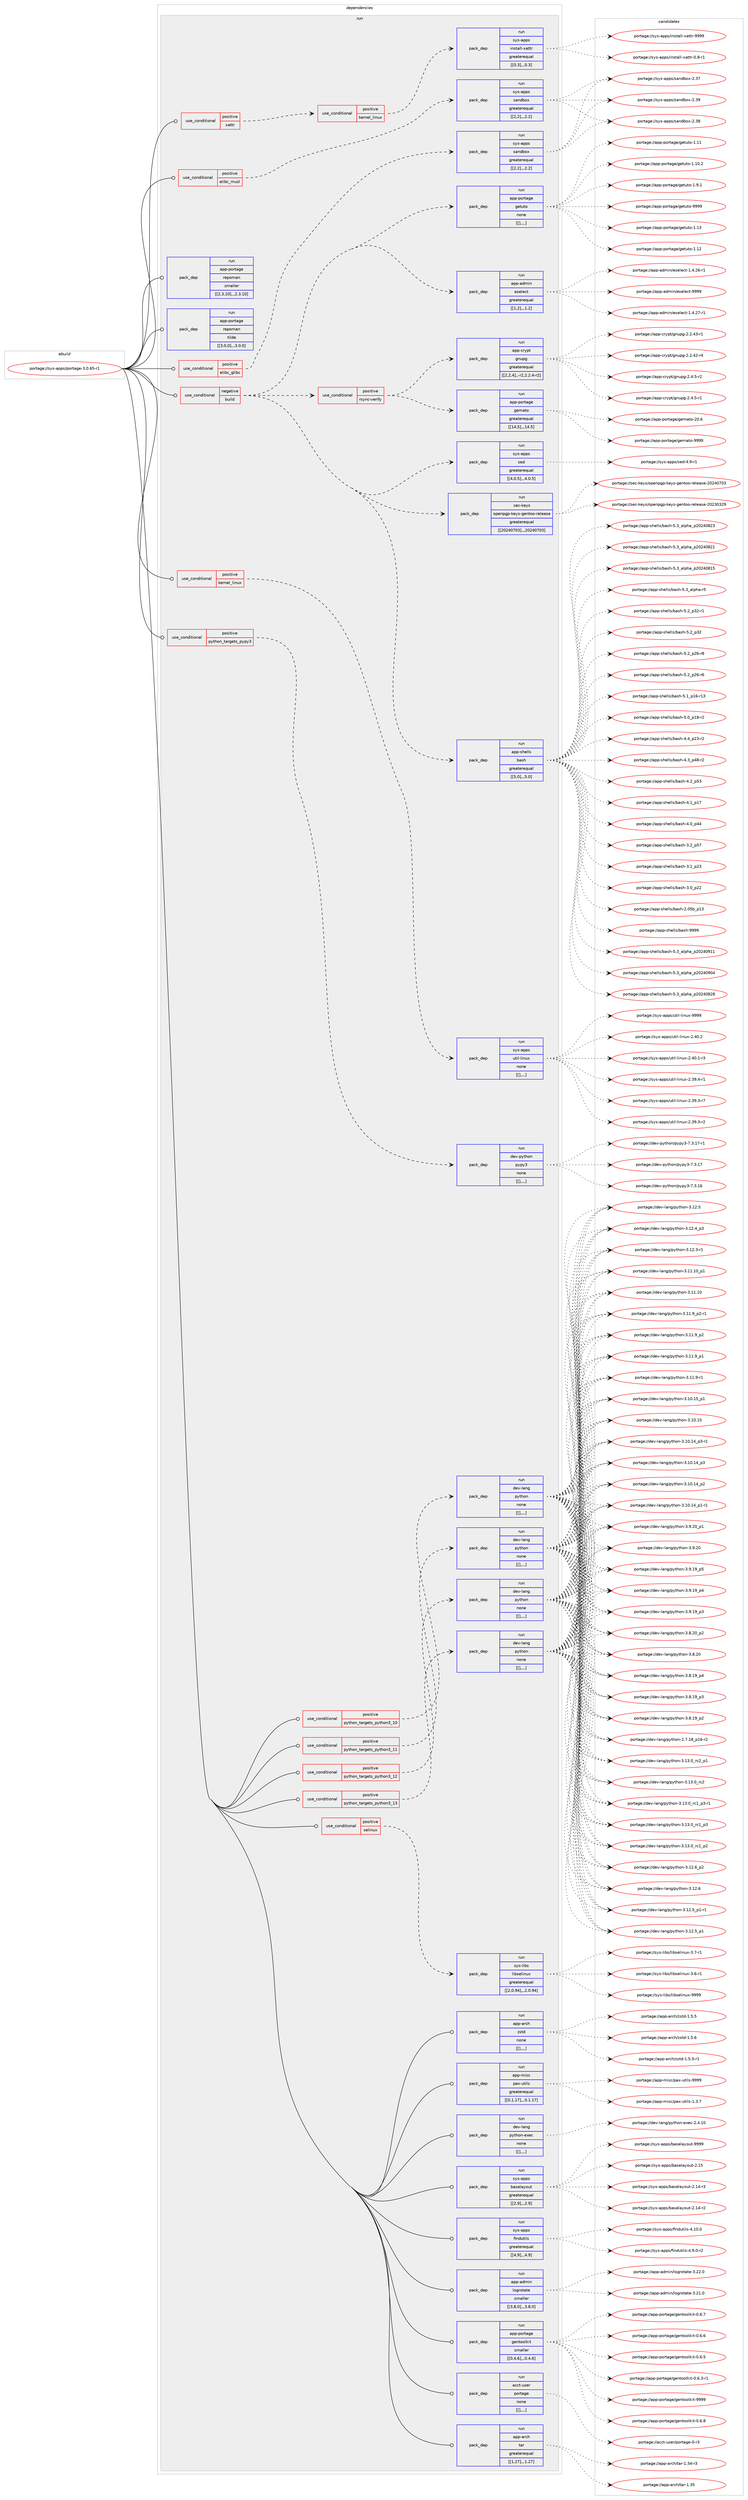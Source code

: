 digraph prolog {

# *************
# Graph options
# *************

newrank=true;
concentrate=true;
compound=true;
graph [rankdir=LR,fontname=Helvetica,fontsize=10,ranksep=1.5];#, ranksep=2.5, nodesep=0.2];
edge  [arrowhead=vee];
node  [fontname=Helvetica,fontsize=10];

# **********
# The ebuild
# **********

subgraph cluster_leftcol {
color=gray;
label=<<i>ebuild</i>>;
id [label="portage://sys-apps/portage-3.0.65-r1", color=red, width=4, href="../sys-apps/portage-3.0.65-r1.svg"];
}

# ****************
# The dependencies
# ****************

subgraph cluster_midcol {
color=gray;
label=<<i>dependencies</i>>;
subgraph cluster_compile {
fillcolor="#eeeeee";
style=filled;
label=<<i>compile</i>>;
}
subgraph cluster_compileandrun {
fillcolor="#eeeeee";
style=filled;
label=<<i>compile and run</i>>;
}
subgraph cluster_run {
fillcolor="#eeeeee";
style=filled;
label=<<i>run</i>>;
subgraph cond6952 {
dependency18452 [label=<<TABLE BORDER="0" CELLBORDER="1" CELLSPACING="0" CELLPADDING="4"><TR><TD ROWSPAN="3" CELLPADDING="10">use_conditional</TD></TR><TR><TD>negative</TD></TR><TR><TD>build</TD></TR></TABLE>>, shape=none, color=red];
subgraph pack11448 {
dependency18453 [label=<<TABLE BORDER="0" CELLBORDER="1" CELLSPACING="0" CELLPADDING="4" WIDTH="220"><TR><TD ROWSPAN="6" CELLPADDING="30">pack_dep</TD></TR><TR><TD WIDTH="110">run</TD></TR><TR><TD>app-admin</TD></TR><TR><TD>eselect</TD></TR><TR><TD>greaterequal</TD></TR><TR><TD>[[1,2],,,1.2]</TD></TR></TABLE>>, shape=none, color=blue];
}
dependency18452:e -> dependency18453:w [weight=20,style="dashed",arrowhead="vee"];
subgraph pack11449 {
dependency18454 [label=<<TABLE BORDER="0" CELLBORDER="1" CELLSPACING="0" CELLPADDING="4" WIDTH="220"><TR><TD ROWSPAN="6" CELLPADDING="30">pack_dep</TD></TR><TR><TD WIDTH="110">run</TD></TR><TR><TD>app-portage</TD></TR><TR><TD>getuto</TD></TR><TR><TD>none</TD></TR><TR><TD>[[],,,,]</TD></TR></TABLE>>, shape=none, color=blue];
}
dependency18452:e -> dependency18454:w [weight=20,style="dashed",arrowhead="vee"];
subgraph pack11450 {
dependency18455 [label=<<TABLE BORDER="0" CELLBORDER="1" CELLSPACING="0" CELLPADDING="4" WIDTH="220"><TR><TD ROWSPAN="6" CELLPADDING="30">pack_dep</TD></TR><TR><TD WIDTH="110">run</TD></TR><TR><TD>app-shells</TD></TR><TR><TD>bash</TD></TR><TR><TD>greaterequal</TD></TR><TR><TD>[[5,0],,,5.0]</TD></TR></TABLE>>, shape=none, color=blue];
}
dependency18452:e -> dependency18455:w [weight=20,style="dashed",arrowhead="vee"];
subgraph pack11451 {
dependency18456 [label=<<TABLE BORDER="0" CELLBORDER="1" CELLSPACING="0" CELLPADDING="4" WIDTH="220"><TR><TD ROWSPAN="6" CELLPADDING="30">pack_dep</TD></TR><TR><TD WIDTH="110">run</TD></TR><TR><TD>sec-keys</TD></TR><TR><TD>openpgp-keys-gentoo-release</TD></TR><TR><TD>greaterequal</TD></TR><TR><TD>[[20240703],,,20240703]</TD></TR></TABLE>>, shape=none, color=blue];
}
dependency18452:e -> dependency18456:w [weight=20,style="dashed",arrowhead="vee"];
subgraph pack11452 {
dependency18457 [label=<<TABLE BORDER="0" CELLBORDER="1" CELLSPACING="0" CELLPADDING="4" WIDTH="220"><TR><TD ROWSPAN="6" CELLPADDING="30">pack_dep</TD></TR><TR><TD WIDTH="110">run</TD></TR><TR><TD>sys-apps</TD></TR><TR><TD>sed</TD></TR><TR><TD>greaterequal</TD></TR><TR><TD>[[4,0,5],,,4.0.5]</TD></TR></TABLE>>, shape=none, color=blue];
}
dependency18452:e -> dependency18457:w [weight=20,style="dashed",arrowhead="vee"];
subgraph cond6953 {
dependency18458 [label=<<TABLE BORDER="0" CELLBORDER="1" CELLSPACING="0" CELLPADDING="4"><TR><TD ROWSPAN="3" CELLPADDING="10">use_conditional</TD></TR><TR><TD>positive</TD></TR><TR><TD>rsync-verify</TD></TR></TABLE>>, shape=none, color=red];
subgraph pack11453 {
dependency18459 [label=<<TABLE BORDER="0" CELLBORDER="1" CELLSPACING="0" CELLPADDING="4" WIDTH="220"><TR><TD ROWSPAN="6" CELLPADDING="30">pack_dep</TD></TR><TR><TD WIDTH="110">run</TD></TR><TR><TD>app-crypt</TD></TR><TR><TD>gnupg</TD></TR><TR><TD>greaterequal</TD></TR><TR><TD>[[2,2,4],,-r2,2.2.4-r2]</TD></TR></TABLE>>, shape=none, color=blue];
}
dependency18458:e -> dependency18459:w [weight=20,style="dashed",arrowhead="vee"];
subgraph pack11454 {
dependency18460 [label=<<TABLE BORDER="0" CELLBORDER="1" CELLSPACING="0" CELLPADDING="4" WIDTH="220"><TR><TD ROWSPAN="6" CELLPADDING="30">pack_dep</TD></TR><TR><TD WIDTH="110">run</TD></TR><TR><TD>app-portage</TD></TR><TR><TD>gemato</TD></TR><TR><TD>greaterequal</TD></TR><TR><TD>[[14,5],,,14.5]</TD></TR></TABLE>>, shape=none, color=blue];
}
dependency18458:e -> dependency18460:w [weight=20,style="dashed",arrowhead="vee"];
}
dependency18452:e -> dependency18458:w [weight=20,style="dashed",arrowhead="vee"];
}
id:e -> dependency18452:w [weight=20,style="solid",arrowhead="odot"];
subgraph cond6954 {
dependency18461 [label=<<TABLE BORDER="0" CELLBORDER="1" CELLSPACING="0" CELLPADDING="4"><TR><TD ROWSPAN="3" CELLPADDING="10">use_conditional</TD></TR><TR><TD>positive</TD></TR><TR><TD>elibc_glibc</TD></TR></TABLE>>, shape=none, color=red];
subgraph pack11455 {
dependency18462 [label=<<TABLE BORDER="0" CELLBORDER="1" CELLSPACING="0" CELLPADDING="4" WIDTH="220"><TR><TD ROWSPAN="6" CELLPADDING="30">pack_dep</TD></TR><TR><TD WIDTH="110">run</TD></TR><TR><TD>sys-apps</TD></TR><TR><TD>sandbox</TD></TR><TR><TD>greaterequal</TD></TR><TR><TD>[[2,2],,,2.2]</TD></TR></TABLE>>, shape=none, color=blue];
}
dependency18461:e -> dependency18462:w [weight=20,style="dashed",arrowhead="vee"];
}
id:e -> dependency18461:w [weight=20,style="solid",arrowhead="odot"];
subgraph cond6955 {
dependency18463 [label=<<TABLE BORDER="0" CELLBORDER="1" CELLSPACING="0" CELLPADDING="4"><TR><TD ROWSPAN="3" CELLPADDING="10">use_conditional</TD></TR><TR><TD>positive</TD></TR><TR><TD>elibc_musl</TD></TR></TABLE>>, shape=none, color=red];
subgraph pack11456 {
dependency18464 [label=<<TABLE BORDER="0" CELLBORDER="1" CELLSPACING="0" CELLPADDING="4" WIDTH="220"><TR><TD ROWSPAN="6" CELLPADDING="30">pack_dep</TD></TR><TR><TD WIDTH="110">run</TD></TR><TR><TD>sys-apps</TD></TR><TR><TD>sandbox</TD></TR><TR><TD>greaterequal</TD></TR><TR><TD>[[2,2],,,2.2]</TD></TR></TABLE>>, shape=none, color=blue];
}
dependency18463:e -> dependency18464:w [weight=20,style="dashed",arrowhead="vee"];
}
id:e -> dependency18463:w [weight=20,style="solid",arrowhead="odot"];
subgraph cond6956 {
dependency18465 [label=<<TABLE BORDER="0" CELLBORDER="1" CELLSPACING="0" CELLPADDING="4"><TR><TD ROWSPAN="3" CELLPADDING="10">use_conditional</TD></TR><TR><TD>positive</TD></TR><TR><TD>kernel_linux</TD></TR></TABLE>>, shape=none, color=red];
subgraph pack11457 {
dependency18466 [label=<<TABLE BORDER="0" CELLBORDER="1" CELLSPACING="0" CELLPADDING="4" WIDTH="220"><TR><TD ROWSPAN="6" CELLPADDING="30">pack_dep</TD></TR><TR><TD WIDTH="110">run</TD></TR><TR><TD>sys-apps</TD></TR><TR><TD>util-linux</TD></TR><TR><TD>none</TD></TR><TR><TD>[[],,,,]</TD></TR></TABLE>>, shape=none, color=blue];
}
dependency18465:e -> dependency18466:w [weight=20,style="dashed",arrowhead="vee"];
}
id:e -> dependency18465:w [weight=20,style="solid",arrowhead="odot"];
subgraph cond6957 {
dependency18467 [label=<<TABLE BORDER="0" CELLBORDER="1" CELLSPACING="0" CELLPADDING="4"><TR><TD ROWSPAN="3" CELLPADDING="10">use_conditional</TD></TR><TR><TD>positive</TD></TR><TR><TD>python_targets_pypy3</TD></TR></TABLE>>, shape=none, color=red];
subgraph pack11458 {
dependency18468 [label=<<TABLE BORDER="0" CELLBORDER="1" CELLSPACING="0" CELLPADDING="4" WIDTH="220"><TR><TD ROWSPAN="6" CELLPADDING="30">pack_dep</TD></TR><TR><TD WIDTH="110">run</TD></TR><TR><TD>dev-python</TD></TR><TR><TD>pypy3</TD></TR><TR><TD>none</TD></TR><TR><TD>[[],,,,]</TD></TR></TABLE>>, shape=none, color=blue];
}
dependency18467:e -> dependency18468:w [weight=20,style="dashed",arrowhead="vee"];
}
id:e -> dependency18467:w [weight=20,style="solid",arrowhead="odot"];
subgraph cond6958 {
dependency18469 [label=<<TABLE BORDER="0" CELLBORDER="1" CELLSPACING="0" CELLPADDING="4"><TR><TD ROWSPAN="3" CELLPADDING="10">use_conditional</TD></TR><TR><TD>positive</TD></TR><TR><TD>python_targets_python3_10</TD></TR></TABLE>>, shape=none, color=red];
subgraph pack11459 {
dependency18470 [label=<<TABLE BORDER="0" CELLBORDER="1" CELLSPACING="0" CELLPADDING="4" WIDTH="220"><TR><TD ROWSPAN="6" CELLPADDING="30">pack_dep</TD></TR><TR><TD WIDTH="110">run</TD></TR><TR><TD>dev-lang</TD></TR><TR><TD>python</TD></TR><TR><TD>none</TD></TR><TR><TD>[[],,,,]</TD></TR></TABLE>>, shape=none, color=blue];
}
dependency18469:e -> dependency18470:w [weight=20,style="dashed",arrowhead="vee"];
}
id:e -> dependency18469:w [weight=20,style="solid",arrowhead="odot"];
subgraph cond6959 {
dependency18471 [label=<<TABLE BORDER="0" CELLBORDER="1" CELLSPACING="0" CELLPADDING="4"><TR><TD ROWSPAN="3" CELLPADDING="10">use_conditional</TD></TR><TR><TD>positive</TD></TR><TR><TD>python_targets_python3_11</TD></TR></TABLE>>, shape=none, color=red];
subgraph pack11460 {
dependency18472 [label=<<TABLE BORDER="0" CELLBORDER="1" CELLSPACING="0" CELLPADDING="4" WIDTH="220"><TR><TD ROWSPAN="6" CELLPADDING="30">pack_dep</TD></TR><TR><TD WIDTH="110">run</TD></TR><TR><TD>dev-lang</TD></TR><TR><TD>python</TD></TR><TR><TD>none</TD></TR><TR><TD>[[],,,,]</TD></TR></TABLE>>, shape=none, color=blue];
}
dependency18471:e -> dependency18472:w [weight=20,style="dashed",arrowhead="vee"];
}
id:e -> dependency18471:w [weight=20,style="solid",arrowhead="odot"];
subgraph cond6960 {
dependency18473 [label=<<TABLE BORDER="0" CELLBORDER="1" CELLSPACING="0" CELLPADDING="4"><TR><TD ROWSPAN="3" CELLPADDING="10">use_conditional</TD></TR><TR><TD>positive</TD></TR><TR><TD>python_targets_python3_12</TD></TR></TABLE>>, shape=none, color=red];
subgraph pack11461 {
dependency18474 [label=<<TABLE BORDER="0" CELLBORDER="1" CELLSPACING="0" CELLPADDING="4" WIDTH="220"><TR><TD ROWSPAN="6" CELLPADDING="30">pack_dep</TD></TR><TR><TD WIDTH="110">run</TD></TR><TR><TD>dev-lang</TD></TR><TR><TD>python</TD></TR><TR><TD>none</TD></TR><TR><TD>[[],,,,]</TD></TR></TABLE>>, shape=none, color=blue];
}
dependency18473:e -> dependency18474:w [weight=20,style="dashed",arrowhead="vee"];
}
id:e -> dependency18473:w [weight=20,style="solid",arrowhead="odot"];
subgraph cond6961 {
dependency18475 [label=<<TABLE BORDER="0" CELLBORDER="1" CELLSPACING="0" CELLPADDING="4"><TR><TD ROWSPAN="3" CELLPADDING="10">use_conditional</TD></TR><TR><TD>positive</TD></TR><TR><TD>python_targets_python3_13</TD></TR></TABLE>>, shape=none, color=red];
subgraph pack11462 {
dependency18476 [label=<<TABLE BORDER="0" CELLBORDER="1" CELLSPACING="0" CELLPADDING="4" WIDTH="220"><TR><TD ROWSPAN="6" CELLPADDING="30">pack_dep</TD></TR><TR><TD WIDTH="110">run</TD></TR><TR><TD>dev-lang</TD></TR><TR><TD>python</TD></TR><TR><TD>none</TD></TR><TR><TD>[[],,,,]</TD></TR></TABLE>>, shape=none, color=blue];
}
dependency18475:e -> dependency18476:w [weight=20,style="dashed",arrowhead="vee"];
}
id:e -> dependency18475:w [weight=20,style="solid",arrowhead="odot"];
subgraph cond6962 {
dependency18477 [label=<<TABLE BORDER="0" CELLBORDER="1" CELLSPACING="0" CELLPADDING="4"><TR><TD ROWSPAN="3" CELLPADDING="10">use_conditional</TD></TR><TR><TD>positive</TD></TR><TR><TD>selinux</TD></TR></TABLE>>, shape=none, color=red];
subgraph pack11463 {
dependency18478 [label=<<TABLE BORDER="0" CELLBORDER="1" CELLSPACING="0" CELLPADDING="4" WIDTH="220"><TR><TD ROWSPAN="6" CELLPADDING="30">pack_dep</TD></TR><TR><TD WIDTH="110">run</TD></TR><TR><TD>sys-libs</TD></TR><TR><TD>libselinux</TD></TR><TR><TD>greaterequal</TD></TR><TR><TD>[[2,0,94],,,2.0.94]</TD></TR></TABLE>>, shape=none, color=blue];
}
dependency18477:e -> dependency18478:w [weight=20,style="dashed",arrowhead="vee"];
}
id:e -> dependency18477:w [weight=20,style="solid",arrowhead="odot"];
subgraph cond6963 {
dependency18479 [label=<<TABLE BORDER="0" CELLBORDER="1" CELLSPACING="0" CELLPADDING="4"><TR><TD ROWSPAN="3" CELLPADDING="10">use_conditional</TD></TR><TR><TD>positive</TD></TR><TR><TD>xattr</TD></TR></TABLE>>, shape=none, color=red];
subgraph cond6964 {
dependency18480 [label=<<TABLE BORDER="0" CELLBORDER="1" CELLSPACING="0" CELLPADDING="4"><TR><TD ROWSPAN="3" CELLPADDING="10">use_conditional</TD></TR><TR><TD>positive</TD></TR><TR><TD>kernel_linux</TD></TR></TABLE>>, shape=none, color=red];
subgraph pack11464 {
dependency18481 [label=<<TABLE BORDER="0" CELLBORDER="1" CELLSPACING="0" CELLPADDING="4" WIDTH="220"><TR><TD ROWSPAN="6" CELLPADDING="30">pack_dep</TD></TR><TR><TD WIDTH="110">run</TD></TR><TR><TD>sys-apps</TD></TR><TR><TD>install-xattr</TD></TR><TR><TD>greaterequal</TD></TR><TR><TD>[[0,3],,,0.3]</TD></TR></TABLE>>, shape=none, color=blue];
}
dependency18480:e -> dependency18481:w [weight=20,style="dashed",arrowhead="vee"];
}
dependency18479:e -> dependency18480:w [weight=20,style="dashed",arrowhead="vee"];
}
id:e -> dependency18479:w [weight=20,style="solid",arrowhead="odot"];
subgraph pack11465 {
dependency18482 [label=<<TABLE BORDER="0" CELLBORDER="1" CELLSPACING="0" CELLPADDING="4" WIDTH="220"><TR><TD ROWSPAN="6" CELLPADDING="30">pack_dep</TD></TR><TR><TD WIDTH="110">run</TD></TR><TR><TD>acct-user</TD></TR><TR><TD>portage</TD></TR><TR><TD>none</TD></TR><TR><TD>[[],,,,]</TD></TR></TABLE>>, shape=none, color=blue];
}
id:e -> dependency18482:w [weight=20,style="solid",arrowhead="odot"];
subgraph pack11466 {
dependency18483 [label=<<TABLE BORDER="0" CELLBORDER="1" CELLSPACING="0" CELLPADDING="4" WIDTH="220"><TR><TD ROWSPAN="6" CELLPADDING="30">pack_dep</TD></TR><TR><TD WIDTH="110">run</TD></TR><TR><TD>app-arch</TD></TR><TR><TD>tar</TD></TR><TR><TD>greaterequal</TD></TR><TR><TD>[[1,27],,,1.27]</TD></TR></TABLE>>, shape=none, color=blue];
}
id:e -> dependency18483:w [weight=20,style="solid",arrowhead="odot"];
subgraph pack11467 {
dependency18484 [label=<<TABLE BORDER="0" CELLBORDER="1" CELLSPACING="0" CELLPADDING="4" WIDTH="220"><TR><TD ROWSPAN="6" CELLPADDING="30">pack_dep</TD></TR><TR><TD WIDTH="110">run</TD></TR><TR><TD>app-arch</TD></TR><TR><TD>zstd</TD></TR><TR><TD>none</TD></TR><TR><TD>[[],,,,]</TD></TR></TABLE>>, shape=none, color=blue];
}
id:e -> dependency18484:w [weight=20,style="solid",arrowhead="odot"];
subgraph pack11468 {
dependency18485 [label=<<TABLE BORDER="0" CELLBORDER="1" CELLSPACING="0" CELLPADDING="4" WIDTH="220"><TR><TD ROWSPAN="6" CELLPADDING="30">pack_dep</TD></TR><TR><TD WIDTH="110">run</TD></TR><TR><TD>app-misc</TD></TR><TR><TD>pax-utils</TD></TR><TR><TD>greaterequal</TD></TR><TR><TD>[[0,1,17],,,0.1.17]</TD></TR></TABLE>>, shape=none, color=blue];
}
id:e -> dependency18485:w [weight=20,style="solid",arrowhead="odot"];
subgraph pack11469 {
dependency18486 [label=<<TABLE BORDER="0" CELLBORDER="1" CELLSPACING="0" CELLPADDING="4" WIDTH="220"><TR><TD ROWSPAN="6" CELLPADDING="30">pack_dep</TD></TR><TR><TD WIDTH="110">run</TD></TR><TR><TD>dev-lang</TD></TR><TR><TD>python-exec</TD></TR><TR><TD>none</TD></TR><TR><TD>[[],,,,]</TD></TR></TABLE>>, shape=none, color=blue];
}
id:e -> dependency18486:w [weight=20,style="solid",arrowhead="odot"];
subgraph pack11470 {
dependency18487 [label=<<TABLE BORDER="0" CELLBORDER="1" CELLSPACING="0" CELLPADDING="4" WIDTH="220"><TR><TD ROWSPAN="6" CELLPADDING="30">pack_dep</TD></TR><TR><TD WIDTH="110">run</TD></TR><TR><TD>sys-apps</TD></TR><TR><TD>baselayout</TD></TR><TR><TD>greaterequal</TD></TR><TR><TD>[[2,9],,,2.9]</TD></TR></TABLE>>, shape=none, color=blue];
}
id:e -> dependency18487:w [weight=20,style="solid",arrowhead="odot"];
subgraph pack11471 {
dependency18488 [label=<<TABLE BORDER="0" CELLBORDER="1" CELLSPACING="0" CELLPADDING="4" WIDTH="220"><TR><TD ROWSPAN="6" CELLPADDING="30">pack_dep</TD></TR><TR><TD WIDTH="110">run</TD></TR><TR><TD>sys-apps</TD></TR><TR><TD>findutils</TD></TR><TR><TD>greaterequal</TD></TR><TR><TD>[[4,9],,,4.9]</TD></TR></TABLE>>, shape=none, color=blue];
}
id:e -> dependency18488:w [weight=20,style="solid",arrowhead="odot"];
subgraph pack11472 {
dependency18489 [label=<<TABLE BORDER="0" CELLBORDER="1" CELLSPACING="0" CELLPADDING="4" WIDTH="220"><TR><TD ROWSPAN="6" CELLPADDING="30">pack_dep</TD></TR><TR><TD WIDTH="110">run</TD></TR><TR><TD>app-admin</TD></TR><TR><TD>logrotate</TD></TR><TR><TD>smaller</TD></TR><TR><TD>[[3,8,0],,,3.8.0]</TD></TR></TABLE>>, shape=none, color=blue];
}
id:e -> dependency18489:w [weight=20,style="solid",arrowhead="odot"];
subgraph pack11473 {
dependency18490 [label=<<TABLE BORDER="0" CELLBORDER="1" CELLSPACING="0" CELLPADDING="4" WIDTH="220"><TR><TD ROWSPAN="6" CELLPADDING="30">pack_dep</TD></TR><TR><TD WIDTH="110">run</TD></TR><TR><TD>app-portage</TD></TR><TR><TD>gentoolkit</TD></TR><TR><TD>smaller</TD></TR><TR><TD>[[0,4,6],,,0.4.6]</TD></TR></TABLE>>, shape=none, color=blue];
}
id:e -> dependency18490:w [weight=20,style="solid",arrowhead="odot"];
subgraph pack11474 {
dependency18491 [label=<<TABLE BORDER="0" CELLBORDER="1" CELLSPACING="0" CELLPADDING="4" WIDTH="220"><TR><TD ROWSPAN="6" CELLPADDING="30">pack_dep</TD></TR><TR><TD WIDTH="110">run</TD></TR><TR><TD>app-portage</TD></TR><TR><TD>repoman</TD></TR><TR><TD>smaller</TD></TR><TR><TD>[[2,3,10],,,2.3.10]</TD></TR></TABLE>>, shape=none, color=blue];
}
id:e -> dependency18491:w [weight=20,style="solid",arrowhead="odot"];
subgraph pack11475 {
dependency18492 [label=<<TABLE BORDER="0" CELLBORDER="1" CELLSPACING="0" CELLPADDING="4" WIDTH="220"><TR><TD ROWSPAN="6" CELLPADDING="30">pack_dep</TD></TR><TR><TD WIDTH="110">run</TD></TR><TR><TD>app-portage</TD></TR><TR><TD>repoman</TD></TR><TR><TD>tilde</TD></TR><TR><TD>[[3,0,0],,,3.0.0]</TD></TR></TABLE>>, shape=none, color=blue];
}
id:e -> dependency18492:w [weight=20,style="solid",arrowhead="odot"];
}
}

# **************
# The candidates
# **************

subgraph cluster_choices {
rank=same;
color=gray;
label=<<i>candidates</i>>;

subgraph choice11448 {
color=black;
nodesep=1;
choice97112112459710010910511047101115101108101991164557575757 [label="portage://app-admin/eselect-9999", color=red, width=4,href="../app-admin/eselect-9999.svg"];
choice9711211245971001091051104710111510110810199116454946524650554511449 [label="portage://app-admin/eselect-1.4.27-r1", color=red, width=4,href="../app-admin/eselect-1.4.27-r1.svg"];
choice9711211245971001091051104710111510110810199116454946524650544511449 [label="portage://app-admin/eselect-1.4.26-r1", color=red, width=4,href="../app-admin/eselect-1.4.26-r1.svg"];
dependency18453:e -> choice97112112459710010910511047101115101108101991164557575757:w [style=dotted,weight="100"];
dependency18453:e -> choice9711211245971001091051104710111510110810199116454946524650554511449:w [style=dotted,weight="100"];
dependency18453:e -> choice9711211245971001091051104710111510110810199116454946524650544511449:w [style=dotted,weight="100"];
}
subgraph choice11449 {
color=black;
nodesep=1;
choice971121124511211111411697103101471031011161171161114557575757 [label="portage://app-portage/getuto-9999", color=red, width=4,href="../app-portage/getuto-9999.svg"];
choice971121124511211111411697103101471031011161171161114549464951 [label="portage://app-portage/getuto-1.13", color=red, width=4,href="../app-portage/getuto-1.13.svg"];
choice971121124511211111411697103101471031011161171161114549464950 [label="portage://app-portage/getuto-1.12", color=red, width=4,href="../app-portage/getuto-1.12.svg"];
choice971121124511211111411697103101471031011161171161114549464949 [label="portage://app-portage/getuto-1.11", color=red, width=4,href="../app-portage/getuto-1.11.svg"];
choice9711211245112111114116971031014710310111611711611145494649484650 [label="portage://app-portage/getuto-1.10.2", color=red, width=4,href="../app-portage/getuto-1.10.2.svg"];
choice97112112451121111141169710310147103101116117116111454946574649 [label="portage://app-portage/getuto-1.9.1", color=red, width=4,href="../app-portage/getuto-1.9.1.svg"];
dependency18454:e -> choice971121124511211111411697103101471031011161171161114557575757:w [style=dotted,weight="100"];
dependency18454:e -> choice971121124511211111411697103101471031011161171161114549464951:w [style=dotted,weight="100"];
dependency18454:e -> choice971121124511211111411697103101471031011161171161114549464950:w [style=dotted,weight="100"];
dependency18454:e -> choice971121124511211111411697103101471031011161171161114549464949:w [style=dotted,weight="100"];
dependency18454:e -> choice9711211245112111114116971031014710310111611711611145494649484650:w [style=dotted,weight="100"];
dependency18454:e -> choice97112112451121111141169710310147103101116117116111454946574649:w [style=dotted,weight="100"];
}
subgraph choice11450 {
color=black;
nodesep=1;
choice97112112451151041011081081154798971151044557575757 [label="portage://app-shells/bash-9999", color=red, width=4,href="../app-shells/bash-9999.svg"];
choice971121124511510410110810811547989711510445534651959710811210497951125048505248574949 [label="portage://app-shells/bash-5.3_alpha_p20240911", color=red, width=4,href="../app-shells/bash-5.3_alpha_p20240911.svg"];
choice971121124511510410110810811547989711510445534651959710811210497951125048505248574852 [label="portage://app-shells/bash-5.3_alpha_p20240904", color=red, width=4,href="../app-shells/bash-5.3_alpha_p20240904.svg"];
choice971121124511510410110810811547989711510445534651959710811210497951125048505248565056 [label="portage://app-shells/bash-5.3_alpha_p20240828", color=red, width=4,href="../app-shells/bash-5.3_alpha_p20240828.svg"];
choice971121124511510410110810811547989711510445534651959710811210497951125048505248565051 [label="portage://app-shells/bash-5.3_alpha_p20240823", color=red, width=4,href="../app-shells/bash-5.3_alpha_p20240823.svg"];
choice971121124511510410110810811547989711510445534651959710811210497951125048505248565049 [label="portage://app-shells/bash-5.3_alpha_p20240821", color=red, width=4,href="../app-shells/bash-5.3_alpha_p20240821.svg"];
choice971121124511510410110810811547989711510445534651959710811210497951125048505248564953 [label="portage://app-shells/bash-5.3_alpha_p20240815", color=red, width=4,href="../app-shells/bash-5.3_alpha_p20240815.svg"];
choice9711211245115104101108108115479897115104455346519597108112104974511453 [label="portage://app-shells/bash-5.3_alpha-r5", color=red, width=4,href="../app-shells/bash-5.3_alpha-r5.svg"];
choice9711211245115104101108108115479897115104455346509511251504511449 [label="portage://app-shells/bash-5.2_p32-r1", color=red, width=4,href="../app-shells/bash-5.2_p32-r1.svg"];
choice971121124511510410110810811547989711510445534650951125150 [label="portage://app-shells/bash-5.2_p32", color=red, width=4,href="../app-shells/bash-5.2_p32.svg"];
choice9711211245115104101108108115479897115104455346509511250544511456 [label="portage://app-shells/bash-5.2_p26-r8", color=red, width=4,href="../app-shells/bash-5.2_p26-r8.svg"];
choice9711211245115104101108108115479897115104455346509511250544511454 [label="portage://app-shells/bash-5.2_p26-r6", color=red, width=4,href="../app-shells/bash-5.2_p26-r6.svg"];
choice971121124511510410110810811547989711510445534649951124954451144951 [label="portage://app-shells/bash-5.1_p16-r13", color=red, width=4,href="../app-shells/bash-5.1_p16-r13.svg"];
choice9711211245115104101108108115479897115104455346489511249564511450 [label="portage://app-shells/bash-5.0_p18-r2", color=red, width=4,href="../app-shells/bash-5.0_p18-r2.svg"];
choice9711211245115104101108108115479897115104455246529511250514511450 [label="portage://app-shells/bash-4.4_p23-r2", color=red, width=4,href="../app-shells/bash-4.4_p23-r2.svg"];
choice9711211245115104101108108115479897115104455246519511252564511450 [label="portage://app-shells/bash-4.3_p48-r2", color=red, width=4,href="../app-shells/bash-4.3_p48-r2.svg"];
choice971121124511510410110810811547989711510445524650951125351 [label="portage://app-shells/bash-4.2_p53", color=red, width=4,href="../app-shells/bash-4.2_p53.svg"];
choice971121124511510410110810811547989711510445524649951124955 [label="portage://app-shells/bash-4.1_p17", color=red, width=4,href="../app-shells/bash-4.1_p17.svg"];
choice971121124511510410110810811547989711510445524648951125252 [label="portage://app-shells/bash-4.0_p44", color=red, width=4,href="../app-shells/bash-4.0_p44.svg"];
choice971121124511510410110810811547989711510445514650951125355 [label="portage://app-shells/bash-3.2_p57", color=red, width=4,href="../app-shells/bash-3.2_p57.svg"];
choice971121124511510410110810811547989711510445514649951125051 [label="portage://app-shells/bash-3.1_p23", color=red, width=4,href="../app-shells/bash-3.1_p23.svg"];
choice971121124511510410110810811547989711510445514648951125050 [label="portage://app-shells/bash-3.0_p22", color=red, width=4,href="../app-shells/bash-3.0_p22.svg"];
choice9711211245115104101108108115479897115104455046485398951124951 [label="portage://app-shells/bash-2.05b_p13", color=red, width=4,href="../app-shells/bash-2.05b_p13.svg"];
dependency18455:e -> choice97112112451151041011081081154798971151044557575757:w [style=dotted,weight="100"];
dependency18455:e -> choice971121124511510410110810811547989711510445534651959710811210497951125048505248574949:w [style=dotted,weight="100"];
dependency18455:e -> choice971121124511510410110810811547989711510445534651959710811210497951125048505248574852:w [style=dotted,weight="100"];
dependency18455:e -> choice971121124511510410110810811547989711510445534651959710811210497951125048505248565056:w [style=dotted,weight="100"];
dependency18455:e -> choice971121124511510410110810811547989711510445534651959710811210497951125048505248565051:w [style=dotted,weight="100"];
dependency18455:e -> choice971121124511510410110810811547989711510445534651959710811210497951125048505248565049:w [style=dotted,weight="100"];
dependency18455:e -> choice971121124511510410110810811547989711510445534651959710811210497951125048505248564953:w [style=dotted,weight="100"];
dependency18455:e -> choice9711211245115104101108108115479897115104455346519597108112104974511453:w [style=dotted,weight="100"];
dependency18455:e -> choice9711211245115104101108108115479897115104455346509511251504511449:w [style=dotted,weight="100"];
dependency18455:e -> choice971121124511510410110810811547989711510445534650951125150:w [style=dotted,weight="100"];
dependency18455:e -> choice9711211245115104101108108115479897115104455346509511250544511456:w [style=dotted,weight="100"];
dependency18455:e -> choice9711211245115104101108108115479897115104455346509511250544511454:w [style=dotted,weight="100"];
dependency18455:e -> choice971121124511510410110810811547989711510445534649951124954451144951:w [style=dotted,weight="100"];
dependency18455:e -> choice9711211245115104101108108115479897115104455346489511249564511450:w [style=dotted,weight="100"];
dependency18455:e -> choice9711211245115104101108108115479897115104455246529511250514511450:w [style=dotted,weight="100"];
dependency18455:e -> choice9711211245115104101108108115479897115104455246519511252564511450:w [style=dotted,weight="100"];
dependency18455:e -> choice971121124511510410110810811547989711510445524650951125351:w [style=dotted,weight="100"];
dependency18455:e -> choice971121124511510410110810811547989711510445524649951124955:w [style=dotted,weight="100"];
dependency18455:e -> choice971121124511510410110810811547989711510445524648951125252:w [style=dotted,weight="100"];
dependency18455:e -> choice971121124511510410110810811547989711510445514650951125355:w [style=dotted,weight="100"];
dependency18455:e -> choice971121124511510410110810811547989711510445514649951125051:w [style=dotted,weight="100"];
dependency18455:e -> choice971121124511510410110810811547989711510445514648951125050:w [style=dotted,weight="100"];
dependency18455:e -> choice9711211245115104101108108115479897115104455046485398951124951:w [style=dotted,weight="100"];
}
subgraph choice11451 {
color=black;
nodesep=1;
choice11510199451071011211154711111210111011210311245107101121115451031011101161111114511410110810197115101455048505248554851 [label="portage://sec-keys/openpgp-keys-gentoo-release-20240703", color=red, width=4,href="../sec-keys/openpgp-keys-gentoo-release-20240703.svg"];
choice11510199451071011211154711111210111011210311245107101121115451031011101161111114511410110810197115101455048505148515057 [label="portage://sec-keys/openpgp-keys-gentoo-release-20230329", color=red, width=4,href="../sec-keys/openpgp-keys-gentoo-release-20230329.svg"];
dependency18456:e -> choice11510199451071011211154711111210111011210311245107101121115451031011101161111114511410110810197115101455048505248554851:w [style=dotted,weight="100"];
dependency18456:e -> choice11510199451071011211154711111210111011210311245107101121115451031011101161111114511410110810197115101455048505148515057:w [style=dotted,weight="100"];
}
subgraph choice11452 {
color=black;
nodesep=1;
choice115121115459711211211547115101100455246574511449 [label="portage://sys-apps/sed-4.9-r1", color=red, width=4,href="../sys-apps/sed-4.9-r1.svg"];
dependency18457:e -> choice115121115459711211211547115101100455246574511449:w [style=dotted,weight="100"];
}
subgraph choice11453 {
color=black;
nodesep=1;
choice971121124599114121112116471031101171121034550465246534511450 [label="portage://app-crypt/gnupg-2.4.5-r2", color=red, width=4,href="../app-crypt/gnupg-2.4.5-r2.svg"];
choice971121124599114121112116471031101171121034550465246534511449 [label="portage://app-crypt/gnupg-2.4.5-r1", color=red, width=4,href="../app-crypt/gnupg-2.4.5-r1.svg"];
choice97112112459911412111211647103110117112103455046504652514511449 [label="portage://app-crypt/gnupg-2.2.43-r1", color=red, width=4,href="../app-crypt/gnupg-2.2.43-r1.svg"];
choice97112112459911412111211647103110117112103455046504652504511452 [label="portage://app-crypt/gnupg-2.2.42-r4", color=red, width=4,href="../app-crypt/gnupg-2.2.42-r4.svg"];
dependency18459:e -> choice971121124599114121112116471031101171121034550465246534511450:w [style=dotted,weight="100"];
dependency18459:e -> choice971121124599114121112116471031101171121034550465246534511449:w [style=dotted,weight="100"];
dependency18459:e -> choice97112112459911412111211647103110117112103455046504652514511449:w [style=dotted,weight="100"];
dependency18459:e -> choice97112112459911412111211647103110117112103455046504652504511452:w [style=dotted,weight="100"];
}
subgraph choice11454 {
color=black;
nodesep=1;
choice97112112451121111141169710310147103101109971161114557575757 [label="portage://app-portage/gemato-9999", color=red, width=4,href="../app-portage/gemato-9999.svg"];
choice97112112451121111141169710310147103101109971161114550484654 [label="portage://app-portage/gemato-20.6", color=red, width=4,href="../app-portage/gemato-20.6.svg"];
dependency18460:e -> choice97112112451121111141169710310147103101109971161114557575757:w [style=dotted,weight="100"];
dependency18460:e -> choice97112112451121111141169710310147103101109971161114550484654:w [style=dotted,weight="100"];
}
subgraph choice11455 {
color=black;
nodesep=1;
choice11512111545971121121154711597110100981111204550465157 [label="portage://sys-apps/sandbox-2.39", color=red, width=4,href="../sys-apps/sandbox-2.39.svg"];
choice11512111545971121121154711597110100981111204550465156 [label="portage://sys-apps/sandbox-2.38", color=red, width=4,href="../sys-apps/sandbox-2.38.svg"];
choice11512111545971121121154711597110100981111204550465155 [label="portage://sys-apps/sandbox-2.37", color=red, width=4,href="../sys-apps/sandbox-2.37.svg"];
dependency18462:e -> choice11512111545971121121154711597110100981111204550465157:w [style=dotted,weight="100"];
dependency18462:e -> choice11512111545971121121154711597110100981111204550465156:w [style=dotted,weight="100"];
dependency18462:e -> choice11512111545971121121154711597110100981111204550465155:w [style=dotted,weight="100"];
}
subgraph choice11456 {
color=black;
nodesep=1;
choice11512111545971121121154711597110100981111204550465157 [label="portage://sys-apps/sandbox-2.39", color=red, width=4,href="../sys-apps/sandbox-2.39.svg"];
choice11512111545971121121154711597110100981111204550465156 [label="portage://sys-apps/sandbox-2.38", color=red, width=4,href="../sys-apps/sandbox-2.38.svg"];
choice11512111545971121121154711597110100981111204550465155 [label="portage://sys-apps/sandbox-2.37", color=red, width=4,href="../sys-apps/sandbox-2.37.svg"];
dependency18464:e -> choice11512111545971121121154711597110100981111204550465157:w [style=dotted,weight="100"];
dependency18464:e -> choice11512111545971121121154711597110100981111204550465156:w [style=dotted,weight="100"];
dependency18464:e -> choice11512111545971121121154711597110100981111204550465155:w [style=dotted,weight="100"];
}
subgraph choice11457 {
color=black;
nodesep=1;
choice115121115459711211211547117116105108451081051101171204557575757 [label="portage://sys-apps/util-linux-9999", color=red, width=4,href="../sys-apps/util-linux-9999.svg"];
choice1151211154597112112115471171161051084510810511011712045504652484650 [label="portage://sys-apps/util-linux-2.40.2", color=red, width=4,href="../sys-apps/util-linux-2.40.2.svg"];
choice11512111545971121121154711711610510845108105110117120455046524846494511451 [label="portage://sys-apps/util-linux-2.40.1-r3", color=red, width=4,href="../sys-apps/util-linux-2.40.1-r3.svg"];
choice11512111545971121121154711711610510845108105110117120455046515746524511449 [label="portage://sys-apps/util-linux-2.39.4-r1", color=red, width=4,href="../sys-apps/util-linux-2.39.4-r1.svg"];
choice11512111545971121121154711711610510845108105110117120455046515746514511455 [label="portage://sys-apps/util-linux-2.39.3-r7", color=red, width=4,href="../sys-apps/util-linux-2.39.3-r7.svg"];
choice11512111545971121121154711711610510845108105110117120455046515746514511450 [label="portage://sys-apps/util-linux-2.39.3-r2", color=red, width=4,href="../sys-apps/util-linux-2.39.3-r2.svg"];
dependency18466:e -> choice115121115459711211211547117116105108451081051101171204557575757:w [style=dotted,weight="100"];
dependency18466:e -> choice1151211154597112112115471171161051084510810511011712045504652484650:w [style=dotted,weight="100"];
dependency18466:e -> choice11512111545971121121154711711610510845108105110117120455046524846494511451:w [style=dotted,weight="100"];
dependency18466:e -> choice11512111545971121121154711711610510845108105110117120455046515746524511449:w [style=dotted,weight="100"];
dependency18466:e -> choice11512111545971121121154711711610510845108105110117120455046515746514511455:w [style=dotted,weight="100"];
dependency18466:e -> choice11512111545971121121154711711610510845108105110117120455046515746514511450:w [style=dotted,weight="100"];
}
subgraph choice11458 {
color=black;
nodesep=1;
choice100101118451121211161041111104711212111212151455546514649554511449 [label="portage://dev-python/pypy3-7.3.17-r1", color=red, width=4,href="../dev-python/pypy3-7.3.17-r1.svg"];
choice10010111845112121116104111110471121211121215145554651464955 [label="portage://dev-python/pypy3-7.3.17", color=red, width=4,href="../dev-python/pypy3-7.3.17.svg"];
choice10010111845112121116104111110471121211121215145554651464954 [label="portage://dev-python/pypy3-7.3.16", color=red, width=4,href="../dev-python/pypy3-7.3.16.svg"];
dependency18468:e -> choice100101118451121211161041111104711212111212151455546514649554511449:w [style=dotted,weight="100"];
dependency18468:e -> choice10010111845112121116104111110471121211121215145554651464955:w [style=dotted,weight="100"];
dependency18468:e -> choice10010111845112121116104111110471121211121215145554651464954:w [style=dotted,weight="100"];
}
subgraph choice11459 {
color=black;
nodesep=1;
choice100101118451089711010347112121116104111110455146495146489511499509511249 [label="portage://dev-lang/python-3.13.0_rc2_p1", color=red, width=4,href="../dev-lang/python-3.13.0_rc2_p1.svg"];
choice10010111845108971101034711212111610411111045514649514648951149950 [label="portage://dev-lang/python-3.13.0_rc2", color=red, width=4,href="../dev-lang/python-3.13.0_rc2.svg"];
choice1001011184510897110103471121211161041111104551464951464895114994995112514511449 [label="portage://dev-lang/python-3.13.0_rc1_p3-r1", color=red, width=4,href="../dev-lang/python-3.13.0_rc1_p3-r1.svg"];
choice100101118451089711010347112121116104111110455146495146489511499499511251 [label="portage://dev-lang/python-3.13.0_rc1_p3", color=red, width=4,href="../dev-lang/python-3.13.0_rc1_p3.svg"];
choice100101118451089711010347112121116104111110455146495146489511499499511250 [label="portage://dev-lang/python-3.13.0_rc1_p2", color=red, width=4,href="../dev-lang/python-3.13.0_rc1_p2.svg"];
choice100101118451089711010347112121116104111110455146495046549511250 [label="portage://dev-lang/python-3.12.6_p2", color=red, width=4,href="../dev-lang/python-3.12.6_p2.svg"];
choice10010111845108971101034711212111610411111045514649504654 [label="portage://dev-lang/python-3.12.6", color=red, width=4,href="../dev-lang/python-3.12.6.svg"];
choice1001011184510897110103471121211161041111104551464950465395112494511449 [label="portage://dev-lang/python-3.12.5_p1-r1", color=red, width=4,href="../dev-lang/python-3.12.5_p1-r1.svg"];
choice100101118451089711010347112121116104111110455146495046539511249 [label="portage://dev-lang/python-3.12.5_p1", color=red, width=4,href="../dev-lang/python-3.12.5_p1.svg"];
choice10010111845108971101034711212111610411111045514649504653 [label="portage://dev-lang/python-3.12.5", color=red, width=4,href="../dev-lang/python-3.12.5.svg"];
choice100101118451089711010347112121116104111110455146495046529511251 [label="portage://dev-lang/python-3.12.4_p3", color=red, width=4,href="../dev-lang/python-3.12.4_p3.svg"];
choice100101118451089711010347112121116104111110455146495046514511449 [label="portage://dev-lang/python-3.12.3-r1", color=red, width=4,href="../dev-lang/python-3.12.3-r1.svg"];
choice10010111845108971101034711212111610411111045514649494649489511249 [label="portage://dev-lang/python-3.11.10_p1", color=red, width=4,href="../dev-lang/python-3.11.10_p1.svg"];
choice1001011184510897110103471121211161041111104551464949464948 [label="portage://dev-lang/python-3.11.10", color=red, width=4,href="../dev-lang/python-3.11.10.svg"];
choice1001011184510897110103471121211161041111104551464949465795112504511449 [label="portage://dev-lang/python-3.11.9_p2-r1", color=red, width=4,href="../dev-lang/python-3.11.9_p2-r1.svg"];
choice100101118451089711010347112121116104111110455146494946579511250 [label="portage://dev-lang/python-3.11.9_p2", color=red, width=4,href="../dev-lang/python-3.11.9_p2.svg"];
choice100101118451089711010347112121116104111110455146494946579511249 [label="portage://dev-lang/python-3.11.9_p1", color=red, width=4,href="../dev-lang/python-3.11.9_p1.svg"];
choice100101118451089711010347112121116104111110455146494946574511449 [label="portage://dev-lang/python-3.11.9-r1", color=red, width=4,href="../dev-lang/python-3.11.9-r1.svg"];
choice10010111845108971101034711212111610411111045514649484649539511249 [label="portage://dev-lang/python-3.10.15_p1", color=red, width=4,href="../dev-lang/python-3.10.15_p1.svg"];
choice1001011184510897110103471121211161041111104551464948464953 [label="portage://dev-lang/python-3.10.15", color=red, width=4,href="../dev-lang/python-3.10.15.svg"];
choice100101118451089711010347112121116104111110455146494846495295112514511449 [label="portage://dev-lang/python-3.10.14_p3-r1", color=red, width=4,href="../dev-lang/python-3.10.14_p3-r1.svg"];
choice10010111845108971101034711212111610411111045514649484649529511251 [label="portage://dev-lang/python-3.10.14_p3", color=red, width=4,href="../dev-lang/python-3.10.14_p3.svg"];
choice10010111845108971101034711212111610411111045514649484649529511250 [label="portage://dev-lang/python-3.10.14_p2", color=red, width=4,href="../dev-lang/python-3.10.14_p2.svg"];
choice100101118451089711010347112121116104111110455146494846495295112494511449 [label="portage://dev-lang/python-3.10.14_p1-r1", color=red, width=4,href="../dev-lang/python-3.10.14_p1-r1.svg"];
choice100101118451089711010347112121116104111110455146574650489511249 [label="portage://dev-lang/python-3.9.20_p1", color=red, width=4,href="../dev-lang/python-3.9.20_p1.svg"];
choice10010111845108971101034711212111610411111045514657465048 [label="portage://dev-lang/python-3.9.20", color=red, width=4,href="../dev-lang/python-3.9.20.svg"];
choice100101118451089711010347112121116104111110455146574649579511253 [label="portage://dev-lang/python-3.9.19_p5", color=red, width=4,href="../dev-lang/python-3.9.19_p5.svg"];
choice100101118451089711010347112121116104111110455146574649579511252 [label="portage://dev-lang/python-3.9.19_p4", color=red, width=4,href="../dev-lang/python-3.9.19_p4.svg"];
choice100101118451089711010347112121116104111110455146574649579511251 [label="portage://dev-lang/python-3.9.19_p3", color=red, width=4,href="../dev-lang/python-3.9.19_p3.svg"];
choice100101118451089711010347112121116104111110455146564650489511250 [label="portage://dev-lang/python-3.8.20_p2", color=red, width=4,href="../dev-lang/python-3.8.20_p2.svg"];
choice10010111845108971101034711212111610411111045514656465048 [label="portage://dev-lang/python-3.8.20", color=red, width=4,href="../dev-lang/python-3.8.20.svg"];
choice100101118451089711010347112121116104111110455146564649579511252 [label="portage://dev-lang/python-3.8.19_p4", color=red, width=4,href="../dev-lang/python-3.8.19_p4.svg"];
choice100101118451089711010347112121116104111110455146564649579511251 [label="portage://dev-lang/python-3.8.19_p3", color=red, width=4,href="../dev-lang/python-3.8.19_p3.svg"];
choice100101118451089711010347112121116104111110455146564649579511250 [label="portage://dev-lang/python-3.8.19_p2", color=red, width=4,href="../dev-lang/python-3.8.19_p2.svg"];
choice100101118451089711010347112121116104111110455046554649569511249544511450 [label="portage://dev-lang/python-2.7.18_p16-r2", color=red, width=4,href="../dev-lang/python-2.7.18_p16-r2.svg"];
dependency18470:e -> choice100101118451089711010347112121116104111110455146495146489511499509511249:w [style=dotted,weight="100"];
dependency18470:e -> choice10010111845108971101034711212111610411111045514649514648951149950:w [style=dotted,weight="100"];
dependency18470:e -> choice1001011184510897110103471121211161041111104551464951464895114994995112514511449:w [style=dotted,weight="100"];
dependency18470:e -> choice100101118451089711010347112121116104111110455146495146489511499499511251:w [style=dotted,weight="100"];
dependency18470:e -> choice100101118451089711010347112121116104111110455146495146489511499499511250:w [style=dotted,weight="100"];
dependency18470:e -> choice100101118451089711010347112121116104111110455146495046549511250:w [style=dotted,weight="100"];
dependency18470:e -> choice10010111845108971101034711212111610411111045514649504654:w [style=dotted,weight="100"];
dependency18470:e -> choice1001011184510897110103471121211161041111104551464950465395112494511449:w [style=dotted,weight="100"];
dependency18470:e -> choice100101118451089711010347112121116104111110455146495046539511249:w [style=dotted,weight="100"];
dependency18470:e -> choice10010111845108971101034711212111610411111045514649504653:w [style=dotted,weight="100"];
dependency18470:e -> choice100101118451089711010347112121116104111110455146495046529511251:w [style=dotted,weight="100"];
dependency18470:e -> choice100101118451089711010347112121116104111110455146495046514511449:w [style=dotted,weight="100"];
dependency18470:e -> choice10010111845108971101034711212111610411111045514649494649489511249:w [style=dotted,weight="100"];
dependency18470:e -> choice1001011184510897110103471121211161041111104551464949464948:w [style=dotted,weight="100"];
dependency18470:e -> choice1001011184510897110103471121211161041111104551464949465795112504511449:w [style=dotted,weight="100"];
dependency18470:e -> choice100101118451089711010347112121116104111110455146494946579511250:w [style=dotted,weight="100"];
dependency18470:e -> choice100101118451089711010347112121116104111110455146494946579511249:w [style=dotted,weight="100"];
dependency18470:e -> choice100101118451089711010347112121116104111110455146494946574511449:w [style=dotted,weight="100"];
dependency18470:e -> choice10010111845108971101034711212111610411111045514649484649539511249:w [style=dotted,weight="100"];
dependency18470:e -> choice1001011184510897110103471121211161041111104551464948464953:w [style=dotted,weight="100"];
dependency18470:e -> choice100101118451089711010347112121116104111110455146494846495295112514511449:w [style=dotted,weight="100"];
dependency18470:e -> choice10010111845108971101034711212111610411111045514649484649529511251:w [style=dotted,weight="100"];
dependency18470:e -> choice10010111845108971101034711212111610411111045514649484649529511250:w [style=dotted,weight="100"];
dependency18470:e -> choice100101118451089711010347112121116104111110455146494846495295112494511449:w [style=dotted,weight="100"];
dependency18470:e -> choice100101118451089711010347112121116104111110455146574650489511249:w [style=dotted,weight="100"];
dependency18470:e -> choice10010111845108971101034711212111610411111045514657465048:w [style=dotted,weight="100"];
dependency18470:e -> choice100101118451089711010347112121116104111110455146574649579511253:w [style=dotted,weight="100"];
dependency18470:e -> choice100101118451089711010347112121116104111110455146574649579511252:w [style=dotted,weight="100"];
dependency18470:e -> choice100101118451089711010347112121116104111110455146574649579511251:w [style=dotted,weight="100"];
dependency18470:e -> choice100101118451089711010347112121116104111110455146564650489511250:w [style=dotted,weight="100"];
dependency18470:e -> choice10010111845108971101034711212111610411111045514656465048:w [style=dotted,weight="100"];
dependency18470:e -> choice100101118451089711010347112121116104111110455146564649579511252:w [style=dotted,weight="100"];
dependency18470:e -> choice100101118451089711010347112121116104111110455146564649579511251:w [style=dotted,weight="100"];
dependency18470:e -> choice100101118451089711010347112121116104111110455146564649579511250:w [style=dotted,weight="100"];
dependency18470:e -> choice100101118451089711010347112121116104111110455046554649569511249544511450:w [style=dotted,weight="100"];
}
subgraph choice11460 {
color=black;
nodesep=1;
choice100101118451089711010347112121116104111110455146495146489511499509511249 [label="portage://dev-lang/python-3.13.0_rc2_p1", color=red, width=4,href="../dev-lang/python-3.13.0_rc2_p1.svg"];
choice10010111845108971101034711212111610411111045514649514648951149950 [label="portage://dev-lang/python-3.13.0_rc2", color=red, width=4,href="../dev-lang/python-3.13.0_rc2.svg"];
choice1001011184510897110103471121211161041111104551464951464895114994995112514511449 [label="portage://dev-lang/python-3.13.0_rc1_p3-r1", color=red, width=4,href="../dev-lang/python-3.13.0_rc1_p3-r1.svg"];
choice100101118451089711010347112121116104111110455146495146489511499499511251 [label="portage://dev-lang/python-3.13.0_rc1_p3", color=red, width=4,href="../dev-lang/python-3.13.0_rc1_p3.svg"];
choice100101118451089711010347112121116104111110455146495146489511499499511250 [label="portage://dev-lang/python-3.13.0_rc1_p2", color=red, width=4,href="../dev-lang/python-3.13.0_rc1_p2.svg"];
choice100101118451089711010347112121116104111110455146495046549511250 [label="portage://dev-lang/python-3.12.6_p2", color=red, width=4,href="../dev-lang/python-3.12.6_p2.svg"];
choice10010111845108971101034711212111610411111045514649504654 [label="portage://dev-lang/python-3.12.6", color=red, width=4,href="../dev-lang/python-3.12.6.svg"];
choice1001011184510897110103471121211161041111104551464950465395112494511449 [label="portage://dev-lang/python-3.12.5_p1-r1", color=red, width=4,href="../dev-lang/python-3.12.5_p1-r1.svg"];
choice100101118451089711010347112121116104111110455146495046539511249 [label="portage://dev-lang/python-3.12.5_p1", color=red, width=4,href="../dev-lang/python-3.12.5_p1.svg"];
choice10010111845108971101034711212111610411111045514649504653 [label="portage://dev-lang/python-3.12.5", color=red, width=4,href="../dev-lang/python-3.12.5.svg"];
choice100101118451089711010347112121116104111110455146495046529511251 [label="portage://dev-lang/python-3.12.4_p3", color=red, width=4,href="../dev-lang/python-3.12.4_p3.svg"];
choice100101118451089711010347112121116104111110455146495046514511449 [label="portage://dev-lang/python-3.12.3-r1", color=red, width=4,href="../dev-lang/python-3.12.3-r1.svg"];
choice10010111845108971101034711212111610411111045514649494649489511249 [label="portage://dev-lang/python-3.11.10_p1", color=red, width=4,href="../dev-lang/python-3.11.10_p1.svg"];
choice1001011184510897110103471121211161041111104551464949464948 [label="portage://dev-lang/python-3.11.10", color=red, width=4,href="../dev-lang/python-3.11.10.svg"];
choice1001011184510897110103471121211161041111104551464949465795112504511449 [label="portage://dev-lang/python-3.11.9_p2-r1", color=red, width=4,href="../dev-lang/python-3.11.9_p2-r1.svg"];
choice100101118451089711010347112121116104111110455146494946579511250 [label="portage://dev-lang/python-3.11.9_p2", color=red, width=4,href="../dev-lang/python-3.11.9_p2.svg"];
choice100101118451089711010347112121116104111110455146494946579511249 [label="portage://dev-lang/python-3.11.9_p1", color=red, width=4,href="../dev-lang/python-3.11.9_p1.svg"];
choice100101118451089711010347112121116104111110455146494946574511449 [label="portage://dev-lang/python-3.11.9-r1", color=red, width=4,href="../dev-lang/python-3.11.9-r1.svg"];
choice10010111845108971101034711212111610411111045514649484649539511249 [label="portage://dev-lang/python-3.10.15_p1", color=red, width=4,href="../dev-lang/python-3.10.15_p1.svg"];
choice1001011184510897110103471121211161041111104551464948464953 [label="portage://dev-lang/python-3.10.15", color=red, width=4,href="../dev-lang/python-3.10.15.svg"];
choice100101118451089711010347112121116104111110455146494846495295112514511449 [label="portage://dev-lang/python-3.10.14_p3-r1", color=red, width=4,href="../dev-lang/python-3.10.14_p3-r1.svg"];
choice10010111845108971101034711212111610411111045514649484649529511251 [label="portage://dev-lang/python-3.10.14_p3", color=red, width=4,href="../dev-lang/python-3.10.14_p3.svg"];
choice10010111845108971101034711212111610411111045514649484649529511250 [label="portage://dev-lang/python-3.10.14_p2", color=red, width=4,href="../dev-lang/python-3.10.14_p2.svg"];
choice100101118451089711010347112121116104111110455146494846495295112494511449 [label="portage://dev-lang/python-3.10.14_p1-r1", color=red, width=4,href="../dev-lang/python-3.10.14_p1-r1.svg"];
choice100101118451089711010347112121116104111110455146574650489511249 [label="portage://dev-lang/python-3.9.20_p1", color=red, width=4,href="../dev-lang/python-3.9.20_p1.svg"];
choice10010111845108971101034711212111610411111045514657465048 [label="portage://dev-lang/python-3.9.20", color=red, width=4,href="../dev-lang/python-3.9.20.svg"];
choice100101118451089711010347112121116104111110455146574649579511253 [label="portage://dev-lang/python-3.9.19_p5", color=red, width=4,href="../dev-lang/python-3.9.19_p5.svg"];
choice100101118451089711010347112121116104111110455146574649579511252 [label="portage://dev-lang/python-3.9.19_p4", color=red, width=4,href="../dev-lang/python-3.9.19_p4.svg"];
choice100101118451089711010347112121116104111110455146574649579511251 [label="portage://dev-lang/python-3.9.19_p3", color=red, width=4,href="../dev-lang/python-3.9.19_p3.svg"];
choice100101118451089711010347112121116104111110455146564650489511250 [label="portage://dev-lang/python-3.8.20_p2", color=red, width=4,href="../dev-lang/python-3.8.20_p2.svg"];
choice10010111845108971101034711212111610411111045514656465048 [label="portage://dev-lang/python-3.8.20", color=red, width=4,href="../dev-lang/python-3.8.20.svg"];
choice100101118451089711010347112121116104111110455146564649579511252 [label="portage://dev-lang/python-3.8.19_p4", color=red, width=4,href="../dev-lang/python-3.8.19_p4.svg"];
choice100101118451089711010347112121116104111110455146564649579511251 [label="portage://dev-lang/python-3.8.19_p3", color=red, width=4,href="../dev-lang/python-3.8.19_p3.svg"];
choice100101118451089711010347112121116104111110455146564649579511250 [label="portage://dev-lang/python-3.8.19_p2", color=red, width=4,href="../dev-lang/python-3.8.19_p2.svg"];
choice100101118451089711010347112121116104111110455046554649569511249544511450 [label="portage://dev-lang/python-2.7.18_p16-r2", color=red, width=4,href="../dev-lang/python-2.7.18_p16-r2.svg"];
dependency18472:e -> choice100101118451089711010347112121116104111110455146495146489511499509511249:w [style=dotted,weight="100"];
dependency18472:e -> choice10010111845108971101034711212111610411111045514649514648951149950:w [style=dotted,weight="100"];
dependency18472:e -> choice1001011184510897110103471121211161041111104551464951464895114994995112514511449:w [style=dotted,weight="100"];
dependency18472:e -> choice100101118451089711010347112121116104111110455146495146489511499499511251:w [style=dotted,weight="100"];
dependency18472:e -> choice100101118451089711010347112121116104111110455146495146489511499499511250:w [style=dotted,weight="100"];
dependency18472:e -> choice100101118451089711010347112121116104111110455146495046549511250:w [style=dotted,weight="100"];
dependency18472:e -> choice10010111845108971101034711212111610411111045514649504654:w [style=dotted,weight="100"];
dependency18472:e -> choice1001011184510897110103471121211161041111104551464950465395112494511449:w [style=dotted,weight="100"];
dependency18472:e -> choice100101118451089711010347112121116104111110455146495046539511249:w [style=dotted,weight="100"];
dependency18472:e -> choice10010111845108971101034711212111610411111045514649504653:w [style=dotted,weight="100"];
dependency18472:e -> choice100101118451089711010347112121116104111110455146495046529511251:w [style=dotted,weight="100"];
dependency18472:e -> choice100101118451089711010347112121116104111110455146495046514511449:w [style=dotted,weight="100"];
dependency18472:e -> choice10010111845108971101034711212111610411111045514649494649489511249:w [style=dotted,weight="100"];
dependency18472:e -> choice1001011184510897110103471121211161041111104551464949464948:w [style=dotted,weight="100"];
dependency18472:e -> choice1001011184510897110103471121211161041111104551464949465795112504511449:w [style=dotted,weight="100"];
dependency18472:e -> choice100101118451089711010347112121116104111110455146494946579511250:w [style=dotted,weight="100"];
dependency18472:e -> choice100101118451089711010347112121116104111110455146494946579511249:w [style=dotted,weight="100"];
dependency18472:e -> choice100101118451089711010347112121116104111110455146494946574511449:w [style=dotted,weight="100"];
dependency18472:e -> choice10010111845108971101034711212111610411111045514649484649539511249:w [style=dotted,weight="100"];
dependency18472:e -> choice1001011184510897110103471121211161041111104551464948464953:w [style=dotted,weight="100"];
dependency18472:e -> choice100101118451089711010347112121116104111110455146494846495295112514511449:w [style=dotted,weight="100"];
dependency18472:e -> choice10010111845108971101034711212111610411111045514649484649529511251:w [style=dotted,weight="100"];
dependency18472:e -> choice10010111845108971101034711212111610411111045514649484649529511250:w [style=dotted,weight="100"];
dependency18472:e -> choice100101118451089711010347112121116104111110455146494846495295112494511449:w [style=dotted,weight="100"];
dependency18472:e -> choice100101118451089711010347112121116104111110455146574650489511249:w [style=dotted,weight="100"];
dependency18472:e -> choice10010111845108971101034711212111610411111045514657465048:w [style=dotted,weight="100"];
dependency18472:e -> choice100101118451089711010347112121116104111110455146574649579511253:w [style=dotted,weight="100"];
dependency18472:e -> choice100101118451089711010347112121116104111110455146574649579511252:w [style=dotted,weight="100"];
dependency18472:e -> choice100101118451089711010347112121116104111110455146574649579511251:w [style=dotted,weight="100"];
dependency18472:e -> choice100101118451089711010347112121116104111110455146564650489511250:w [style=dotted,weight="100"];
dependency18472:e -> choice10010111845108971101034711212111610411111045514656465048:w [style=dotted,weight="100"];
dependency18472:e -> choice100101118451089711010347112121116104111110455146564649579511252:w [style=dotted,weight="100"];
dependency18472:e -> choice100101118451089711010347112121116104111110455146564649579511251:w [style=dotted,weight="100"];
dependency18472:e -> choice100101118451089711010347112121116104111110455146564649579511250:w [style=dotted,weight="100"];
dependency18472:e -> choice100101118451089711010347112121116104111110455046554649569511249544511450:w [style=dotted,weight="100"];
}
subgraph choice11461 {
color=black;
nodesep=1;
choice100101118451089711010347112121116104111110455146495146489511499509511249 [label="portage://dev-lang/python-3.13.0_rc2_p1", color=red, width=4,href="../dev-lang/python-3.13.0_rc2_p1.svg"];
choice10010111845108971101034711212111610411111045514649514648951149950 [label="portage://dev-lang/python-3.13.0_rc2", color=red, width=4,href="../dev-lang/python-3.13.0_rc2.svg"];
choice1001011184510897110103471121211161041111104551464951464895114994995112514511449 [label="portage://dev-lang/python-3.13.0_rc1_p3-r1", color=red, width=4,href="../dev-lang/python-3.13.0_rc1_p3-r1.svg"];
choice100101118451089711010347112121116104111110455146495146489511499499511251 [label="portage://dev-lang/python-3.13.0_rc1_p3", color=red, width=4,href="../dev-lang/python-3.13.0_rc1_p3.svg"];
choice100101118451089711010347112121116104111110455146495146489511499499511250 [label="portage://dev-lang/python-3.13.0_rc1_p2", color=red, width=4,href="../dev-lang/python-3.13.0_rc1_p2.svg"];
choice100101118451089711010347112121116104111110455146495046549511250 [label="portage://dev-lang/python-3.12.6_p2", color=red, width=4,href="../dev-lang/python-3.12.6_p2.svg"];
choice10010111845108971101034711212111610411111045514649504654 [label="portage://dev-lang/python-3.12.6", color=red, width=4,href="../dev-lang/python-3.12.6.svg"];
choice1001011184510897110103471121211161041111104551464950465395112494511449 [label="portage://dev-lang/python-3.12.5_p1-r1", color=red, width=4,href="../dev-lang/python-3.12.5_p1-r1.svg"];
choice100101118451089711010347112121116104111110455146495046539511249 [label="portage://dev-lang/python-3.12.5_p1", color=red, width=4,href="../dev-lang/python-3.12.5_p1.svg"];
choice10010111845108971101034711212111610411111045514649504653 [label="portage://dev-lang/python-3.12.5", color=red, width=4,href="../dev-lang/python-3.12.5.svg"];
choice100101118451089711010347112121116104111110455146495046529511251 [label="portage://dev-lang/python-3.12.4_p3", color=red, width=4,href="../dev-lang/python-3.12.4_p3.svg"];
choice100101118451089711010347112121116104111110455146495046514511449 [label="portage://dev-lang/python-3.12.3-r1", color=red, width=4,href="../dev-lang/python-3.12.3-r1.svg"];
choice10010111845108971101034711212111610411111045514649494649489511249 [label="portage://dev-lang/python-3.11.10_p1", color=red, width=4,href="../dev-lang/python-3.11.10_p1.svg"];
choice1001011184510897110103471121211161041111104551464949464948 [label="portage://dev-lang/python-3.11.10", color=red, width=4,href="../dev-lang/python-3.11.10.svg"];
choice1001011184510897110103471121211161041111104551464949465795112504511449 [label="portage://dev-lang/python-3.11.9_p2-r1", color=red, width=4,href="../dev-lang/python-3.11.9_p2-r1.svg"];
choice100101118451089711010347112121116104111110455146494946579511250 [label="portage://dev-lang/python-3.11.9_p2", color=red, width=4,href="../dev-lang/python-3.11.9_p2.svg"];
choice100101118451089711010347112121116104111110455146494946579511249 [label="portage://dev-lang/python-3.11.9_p1", color=red, width=4,href="../dev-lang/python-3.11.9_p1.svg"];
choice100101118451089711010347112121116104111110455146494946574511449 [label="portage://dev-lang/python-3.11.9-r1", color=red, width=4,href="../dev-lang/python-3.11.9-r1.svg"];
choice10010111845108971101034711212111610411111045514649484649539511249 [label="portage://dev-lang/python-3.10.15_p1", color=red, width=4,href="../dev-lang/python-3.10.15_p1.svg"];
choice1001011184510897110103471121211161041111104551464948464953 [label="portage://dev-lang/python-3.10.15", color=red, width=4,href="../dev-lang/python-3.10.15.svg"];
choice100101118451089711010347112121116104111110455146494846495295112514511449 [label="portage://dev-lang/python-3.10.14_p3-r1", color=red, width=4,href="../dev-lang/python-3.10.14_p3-r1.svg"];
choice10010111845108971101034711212111610411111045514649484649529511251 [label="portage://dev-lang/python-3.10.14_p3", color=red, width=4,href="../dev-lang/python-3.10.14_p3.svg"];
choice10010111845108971101034711212111610411111045514649484649529511250 [label="portage://dev-lang/python-3.10.14_p2", color=red, width=4,href="../dev-lang/python-3.10.14_p2.svg"];
choice100101118451089711010347112121116104111110455146494846495295112494511449 [label="portage://dev-lang/python-3.10.14_p1-r1", color=red, width=4,href="../dev-lang/python-3.10.14_p1-r1.svg"];
choice100101118451089711010347112121116104111110455146574650489511249 [label="portage://dev-lang/python-3.9.20_p1", color=red, width=4,href="../dev-lang/python-3.9.20_p1.svg"];
choice10010111845108971101034711212111610411111045514657465048 [label="portage://dev-lang/python-3.9.20", color=red, width=4,href="../dev-lang/python-3.9.20.svg"];
choice100101118451089711010347112121116104111110455146574649579511253 [label="portage://dev-lang/python-3.9.19_p5", color=red, width=4,href="../dev-lang/python-3.9.19_p5.svg"];
choice100101118451089711010347112121116104111110455146574649579511252 [label="portage://dev-lang/python-3.9.19_p4", color=red, width=4,href="../dev-lang/python-3.9.19_p4.svg"];
choice100101118451089711010347112121116104111110455146574649579511251 [label="portage://dev-lang/python-3.9.19_p3", color=red, width=4,href="../dev-lang/python-3.9.19_p3.svg"];
choice100101118451089711010347112121116104111110455146564650489511250 [label="portage://dev-lang/python-3.8.20_p2", color=red, width=4,href="../dev-lang/python-3.8.20_p2.svg"];
choice10010111845108971101034711212111610411111045514656465048 [label="portage://dev-lang/python-3.8.20", color=red, width=4,href="../dev-lang/python-3.8.20.svg"];
choice100101118451089711010347112121116104111110455146564649579511252 [label="portage://dev-lang/python-3.8.19_p4", color=red, width=4,href="../dev-lang/python-3.8.19_p4.svg"];
choice100101118451089711010347112121116104111110455146564649579511251 [label="portage://dev-lang/python-3.8.19_p3", color=red, width=4,href="../dev-lang/python-3.8.19_p3.svg"];
choice100101118451089711010347112121116104111110455146564649579511250 [label="portage://dev-lang/python-3.8.19_p2", color=red, width=4,href="../dev-lang/python-3.8.19_p2.svg"];
choice100101118451089711010347112121116104111110455046554649569511249544511450 [label="portage://dev-lang/python-2.7.18_p16-r2", color=red, width=4,href="../dev-lang/python-2.7.18_p16-r2.svg"];
dependency18474:e -> choice100101118451089711010347112121116104111110455146495146489511499509511249:w [style=dotted,weight="100"];
dependency18474:e -> choice10010111845108971101034711212111610411111045514649514648951149950:w [style=dotted,weight="100"];
dependency18474:e -> choice1001011184510897110103471121211161041111104551464951464895114994995112514511449:w [style=dotted,weight="100"];
dependency18474:e -> choice100101118451089711010347112121116104111110455146495146489511499499511251:w [style=dotted,weight="100"];
dependency18474:e -> choice100101118451089711010347112121116104111110455146495146489511499499511250:w [style=dotted,weight="100"];
dependency18474:e -> choice100101118451089711010347112121116104111110455146495046549511250:w [style=dotted,weight="100"];
dependency18474:e -> choice10010111845108971101034711212111610411111045514649504654:w [style=dotted,weight="100"];
dependency18474:e -> choice1001011184510897110103471121211161041111104551464950465395112494511449:w [style=dotted,weight="100"];
dependency18474:e -> choice100101118451089711010347112121116104111110455146495046539511249:w [style=dotted,weight="100"];
dependency18474:e -> choice10010111845108971101034711212111610411111045514649504653:w [style=dotted,weight="100"];
dependency18474:e -> choice100101118451089711010347112121116104111110455146495046529511251:w [style=dotted,weight="100"];
dependency18474:e -> choice100101118451089711010347112121116104111110455146495046514511449:w [style=dotted,weight="100"];
dependency18474:e -> choice10010111845108971101034711212111610411111045514649494649489511249:w [style=dotted,weight="100"];
dependency18474:e -> choice1001011184510897110103471121211161041111104551464949464948:w [style=dotted,weight="100"];
dependency18474:e -> choice1001011184510897110103471121211161041111104551464949465795112504511449:w [style=dotted,weight="100"];
dependency18474:e -> choice100101118451089711010347112121116104111110455146494946579511250:w [style=dotted,weight="100"];
dependency18474:e -> choice100101118451089711010347112121116104111110455146494946579511249:w [style=dotted,weight="100"];
dependency18474:e -> choice100101118451089711010347112121116104111110455146494946574511449:w [style=dotted,weight="100"];
dependency18474:e -> choice10010111845108971101034711212111610411111045514649484649539511249:w [style=dotted,weight="100"];
dependency18474:e -> choice1001011184510897110103471121211161041111104551464948464953:w [style=dotted,weight="100"];
dependency18474:e -> choice100101118451089711010347112121116104111110455146494846495295112514511449:w [style=dotted,weight="100"];
dependency18474:e -> choice10010111845108971101034711212111610411111045514649484649529511251:w [style=dotted,weight="100"];
dependency18474:e -> choice10010111845108971101034711212111610411111045514649484649529511250:w [style=dotted,weight="100"];
dependency18474:e -> choice100101118451089711010347112121116104111110455146494846495295112494511449:w [style=dotted,weight="100"];
dependency18474:e -> choice100101118451089711010347112121116104111110455146574650489511249:w [style=dotted,weight="100"];
dependency18474:e -> choice10010111845108971101034711212111610411111045514657465048:w [style=dotted,weight="100"];
dependency18474:e -> choice100101118451089711010347112121116104111110455146574649579511253:w [style=dotted,weight="100"];
dependency18474:e -> choice100101118451089711010347112121116104111110455146574649579511252:w [style=dotted,weight="100"];
dependency18474:e -> choice100101118451089711010347112121116104111110455146574649579511251:w [style=dotted,weight="100"];
dependency18474:e -> choice100101118451089711010347112121116104111110455146564650489511250:w [style=dotted,weight="100"];
dependency18474:e -> choice10010111845108971101034711212111610411111045514656465048:w [style=dotted,weight="100"];
dependency18474:e -> choice100101118451089711010347112121116104111110455146564649579511252:w [style=dotted,weight="100"];
dependency18474:e -> choice100101118451089711010347112121116104111110455146564649579511251:w [style=dotted,weight="100"];
dependency18474:e -> choice100101118451089711010347112121116104111110455146564649579511250:w [style=dotted,weight="100"];
dependency18474:e -> choice100101118451089711010347112121116104111110455046554649569511249544511450:w [style=dotted,weight="100"];
}
subgraph choice11462 {
color=black;
nodesep=1;
choice100101118451089711010347112121116104111110455146495146489511499509511249 [label="portage://dev-lang/python-3.13.0_rc2_p1", color=red, width=4,href="../dev-lang/python-3.13.0_rc2_p1.svg"];
choice10010111845108971101034711212111610411111045514649514648951149950 [label="portage://dev-lang/python-3.13.0_rc2", color=red, width=4,href="../dev-lang/python-3.13.0_rc2.svg"];
choice1001011184510897110103471121211161041111104551464951464895114994995112514511449 [label="portage://dev-lang/python-3.13.0_rc1_p3-r1", color=red, width=4,href="../dev-lang/python-3.13.0_rc1_p3-r1.svg"];
choice100101118451089711010347112121116104111110455146495146489511499499511251 [label="portage://dev-lang/python-3.13.0_rc1_p3", color=red, width=4,href="../dev-lang/python-3.13.0_rc1_p3.svg"];
choice100101118451089711010347112121116104111110455146495146489511499499511250 [label="portage://dev-lang/python-3.13.0_rc1_p2", color=red, width=4,href="../dev-lang/python-3.13.0_rc1_p2.svg"];
choice100101118451089711010347112121116104111110455146495046549511250 [label="portage://dev-lang/python-3.12.6_p2", color=red, width=4,href="../dev-lang/python-3.12.6_p2.svg"];
choice10010111845108971101034711212111610411111045514649504654 [label="portage://dev-lang/python-3.12.6", color=red, width=4,href="../dev-lang/python-3.12.6.svg"];
choice1001011184510897110103471121211161041111104551464950465395112494511449 [label="portage://dev-lang/python-3.12.5_p1-r1", color=red, width=4,href="../dev-lang/python-3.12.5_p1-r1.svg"];
choice100101118451089711010347112121116104111110455146495046539511249 [label="portage://dev-lang/python-3.12.5_p1", color=red, width=4,href="../dev-lang/python-3.12.5_p1.svg"];
choice10010111845108971101034711212111610411111045514649504653 [label="portage://dev-lang/python-3.12.5", color=red, width=4,href="../dev-lang/python-3.12.5.svg"];
choice100101118451089711010347112121116104111110455146495046529511251 [label="portage://dev-lang/python-3.12.4_p3", color=red, width=4,href="../dev-lang/python-3.12.4_p3.svg"];
choice100101118451089711010347112121116104111110455146495046514511449 [label="portage://dev-lang/python-3.12.3-r1", color=red, width=4,href="../dev-lang/python-3.12.3-r1.svg"];
choice10010111845108971101034711212111610411111045514649494649489511249 [label="portage://dev-lang/python-3.11.10_p1", color=red, width=4,href="../dev-lang/python-3.11.10_p1.svg"];
choice1001011184510897110103471121211161041111104551464949464948 [label="portage://dev-lang/python-3.11.10", color=red, width=4,href="../dev-lang/python-3.11.10.svg"];
choice1001011184510897110103471121211161041111104551464949465795112504511449 [label="portage://dev-lang/python-3.11.9_p2-r1", color=red, width=4,href="../dev-lang/python-3.11.9_p2-r1.svg"];
choice100101118451089711010347112121116104111110455146494946579511250 [label="portage://dev-lang/python-3.11.9_p2", color=red, width=4,href="../dev-lang/python-3.11.9_p2.svg"];
choice100101118451089711010347112121116104111110455146494946579511249 [label="portage://dev-lang/python-3.11.9_p1", color=red, width=4,href="../dev-lang/python-3.11.9_p1.svg"];
choice100101118451089711010347112121116104111110455146494946574511449 [label="portage://dev-lang/python-3.11.9-r1", color=red, width=4,href="../dev-lang/python-3.11.9-r1.svg"];
choice10010111845108971101034711212111610411111045514649484649539511249 [label="portage://dev-lang/python-3.10.15_p1", color=red, width=4,href="../dev-lang/python-3.10.15_p1.svg"];
choice1001011184510897110103471121211161041111104551464948464953 [label="portage://dev-lang/python-3.10.15", color=red, width=4,href="../dev-lang/python-3.10.15.svg"];
choice100101118451089711010347112121116104111110455146494846495295112514511449 [label="portage://dev-lang/python-3.10.14_p3-r1", color=red, width=4,href="../dev-lang/python-3.10.14_p3-r1.svg"];
choice10010111845108971101034711212111610411111045514649484649529511251 [label="portage://dev-lang/python-3.10.14_p3", color=red, width=4,href="../dev-lang/python-3.10.14_p3.svg"];
choice10010111845108971101034711212111610411111045514649484649529511250 [label="portage://dev-lang/python-3.10.14_p2", color=red, width=4,href="../dev-lang/python-3.10.14_p2.svg"];
choice100101118451089711010347112121116104111110455146494846495295112494511449 [label="portage://dev-lang/python-3.10.14_p1-r1", color=red, width=4,href="../dev-lang/python-3.10.14_p1-r1.svg"];
choice100101118451089711010347112121116104111110455146574650489511249 [label="portage://dev-lang/python-3.9.20_p1", color=red, width=4,href="../dev-lang/python-3.9.20_p1.svg"];
choice10010111845108971101034711212111610411111045514657465048 [label="portage://dev-lang/python-3.9.20", color=red, width=4,href="../dev-lang/python-3.9.20.svg"];
choice100101118451089711010347112121116104111110455146574649579511253 [label="portage://dev-lang/python-3.9.19_p5", color=red, width=4,href="../dev-lang/python-3.9.19_p5.svg"];
choice100101118451089711010347112121116104111110455146574649579511252 [label="portage://dev-lang/python-3.9.19_p4", color=red, width=4,href="../dev-lang/python-3.9.19_p4.svg"];
choice100101118451089711010347112121116104111110455146574649579511251 [label="portage://dev-lang/python-3.9.19_p3", color=red, width=4,href="../dev-lang/python-3.9.19_p3.svg"];
choice100101118451089711010347112121116104111110455146564650489511250 [label="portage://dev-lang/python-3.8.20_p2", color=red, width=4,href="../dev-lang/python-3.8.20_p2.svg"];
choice10010111845108971101034711212111610411111045514656465048 [label="portage://dev-lang/python-3.8.20", color=red, width=4,href="../dev-lang/python-3.8.20.svg"];
choice100101118451089711010347112121116104111110455146564649579511252 [label="portage://dev-lang/python-3.8.19_p4", color=red, width=4,href="../dev-lang/python-3.8.19_p4.svg"];
choice100101118451089711010347112121116104111110455146564649579511251 [label="portage://dev-lang/python-3.8.19_p3", color=red, width=4,href="../dev-lang/python-3.8.19_p3.svg"];
choice100101118451089711010347112121116104111110455146564649579511250 [label="portage://dev-lang/python-3.8.19_p2", color=red, width=4,href="../dev-lang/python-3.8.19_p2.svg"];
choice100101118451089711010347112121116104111110455046554649569511249544511450 [label="portage://dev-lang/python-2.7.18_p16-r2", color=red, width=4,href="../dev-lang/python-2.7.18_p16-r2.svg"];
dependency18476:e -> choice100101118451089711010347112121116104111110455146495146489511499509511249:w [style=dotted,weight="100"];
dependency18476:e -> choice10010111845108971101034711212111610411111045514649514648951149950:w [style=dotted,weight="100"];
dependency18476:e -> choice1001011184510897110103471121211161041111104551464951464895114994995112514511449:w [style=dotted,weight="100"];
dependency18476:e -> choice100101118451089711010347112121116104111110455146495146489511499499511251:w [style=dotted,weight="100"];
dependency18476:e -> choice100101118451089711010347112121116104111110455146495146489511499499511250:w [style=dotted,weight="100"];
dependency18476:e -> choice100101118451089711010347112121116104111110455146495046549511250:w [style=dotted,weight="100"];
dependency18476:e -> choice10010111845108971101034711212111610411111045514649504654:w [style=dotted,weight="100"];
dependency18476:e -> choice1001011184510897110103471121211161041111104551464950465395112494511449:w [style=dotted,weight="100"];
dependency18476:e -> choice100101118451089711010347112121116104111110455146495046539511249:w [style=dotted,weight="100"];
dependency18476:e -> choice10010111845108971101034711212111610411111045514649504653:w [style=dotted,weight="100"];
dependency18476:e -> choice100101118451089711010347112121116104111110455146495046529511251:w [style=dotted,weight="100"];
dependency18476:e -> choice100101118451089711010347112121116104111110455146495046514511449:w [style=dotted,weight="100"];
dependency18476:e -> choice10010111845108971101034711212111610411111045514649494649489511249:w [style=dotted,weight="100"];
dependency18476:e -> choice1001011184510897110103471121211161041111104551464949464948:w [style=dotted,weight="100"];
dependency18476:e -> choice1001011184510897110103471121211161041111104551464949465795112504511449:w [style=dotted,weight="100"];
dependency18476:e -> choice100101118451089711010347112121116104111110455146494946579511250:w [style=dotted,weight="100"];
dependency18476:e -> choice100101118451089711010347112121116104111110455146494946579511249:w [style=dotted,weight="100"];
dependency18476:e -> choice100101118451089711010347112121116104111110455146494946574511449:w [style=dotted,weight="100"];
dependency18476:e -> choice10010111845108971101034711212111610411111045514649484649539511249:w [style=dotted,weight="100"];
dependency18476:e -> choice1001011184510897110103471121211161041111104551464948464953:w [style=dotted,weight="100"];
dependency18476:e -> choice100101118451089711010347112121116104111110455146494846495295112514511449:w [style=dotted,weight="100"];
dependency18476:e -> choice10010111845108971101034711212111610411111045514649484649529511251:w [style=dotted,weight="100"];
dependency18476:e -> choice10010111845108971101034711212111610411111045514649484649529511250:w [style=dotted,weight="100"];
dependency18476:e -> choice100101118451089711010347112121116104111110455146494846495295112494511449:w [style=dotted,weight="100"];
dependency18476:e -> choice100101118451089711010347112121116104111110455146574650489511249:w [style=dotted,weight="100"];
dependency18476:e -> choice10010111845108971101034711212111610411111045514657465048:w [style=dotted,weight="100"];
dependency18476:e -> choice100101118451089711010347112121116104111110455146574649579511253:w [style=dotted,weight="100"];
dependency18476:e -> choice100101118451089711010347112121116104111110455146574649579511252:w [style=dotted,weight="100"];
dependency18476:e -> choice100101118451089711010347112121116104111110455146574649579511251:w [style=dotted,weight="100"];
dependency18476:e -> choice100101118451089711010347112121116104111110455146564650489511250:w [style=dotted,weight="100"];
dependency18476:e -> choice10010111845108971101034711212111610411111045514656465048:w [style=dotted,weight="100"];
dependency18476:e -> choice100101118451089711010347112121116104111110455146564649579511252:w [style=dotted,weight="100"];
dependency18476:e -> choice100101118451089711010347112121116104111110455146564649579511251:w [style=dotted,weight="100"];
dependency18476:e -> choice100101118451089711010347112121116104111110455146564649579511250:w [style=dotted,weight="100"];
dependency18476:e -> choice100101118451089711010347112121116104111110455046554649569511249544511450:w [style=dotted,weight="100"];
}
subgraph choice11463 {
color=black;
nodesep=1;
choice115121115451081059811547108105981151011081051101171204557575757 [label="portage://sys-libs/libselinux-9999", color=red, width=4,href="../sys-libs/libselinux-9999.svg"];
choice11512111545108105981154710810598115101108105110117120455146554511449 [label="portage://sys-libs/libselinux-3.7-r1", color=red, width=4,href="../sys-libs/libselinux-3.7-r1.svg"];
choice11512111545108105981154710810598115101108105110117120455146544511449 [label="portage://sys-libs/libselinux-3.6-r1", color=red, width=4,href="../sys-libs/libselinux-3.6-r1.svg"];
dependency18478:e -> choice115121115451081059811547108105981151011081051101171204557575757:w [style=dotted,weight="100"];
dependency18478:e -> choice11512111545108105981154710810598115101108105110117120455146554511449:w [style=dotted,weight="100"];
dependency18478:e -> choice11512111545108105981154710810598115101108105110117120455146544511449:w [style=dotted,weight="100"];
}
subgraph choice11464 {
color=black;
nodesep=1;
choice1151211154597112112115471051101151169710810845120971161161144557575757 [label="portage://sys-apps/install-xattr-9999", color=red, width=4,href="../sys-apps/install-xattr-9999.svg"];
choice115121115459711211211547105110115116971081084512097116116114454846564511449 [label="portage://sys-apps/install-xattr-0.8-r1", color=red, width=4,href="../sys-apps/install-xattr-0.8-r1.svg"];
dependency18481:e -> choice1151211154597112112115471051101151169710810845120971161161144557575757:w [style=dotted,weight="100"];
dependency18481:e -> choice115121115459711211211547105110115116971081084512097116116114454846564511449:w [style=dotted,weight="100"];
}
subgraph choice11465 {
color=black;
nodesep=1;
choice97999911645117115101114471121111141169710310145484511451 [label="portage://acct-user/portage-0-r3", color=red, width=4,href="../acct-user/portage-0-r3.svg"];
dependency18482:e -> choice97999911645117115101114471121111141169710310145484511451:w [style=dotted,weight="100"];
}
subgraph choice11466 {
color=black;
nodesep=1;
choice9711211245971149910447116971144549465153 [label="portage://app-arch/tar-1.35", color=red, width=4,href="../app-arch/tar-1.35.svg"];
choice97112112459711499104471169711445494651524511451 [label="portage://app-arch/tar-1.34-r3", color=red, width=4,href="../app-arch/tar-1.34-r3.svg"];
dependency18483:e -> choice9711211245971149910447116971144549465153:w [style=dotted,weight="100"];
dependency18483:e -> choice97112112459711499104471169711445494651524511451:w [style=dotted,weight="100"];
}
subgraph choice11467 {
color=black;
nodesep=1;
choice9711211245971149910447122115116100454946534654 [label="portage://app-arch/zstd-1.5.6", color=red, width=4,href="../app-arch/zstd-1.5.6.svg"];
choice97112112459711499104471221151161004549465346534511449 [label="portage://app-arch/zstd-1.5.5-r1", color=red, width=4,href="../app-arch/zstd-1.5.5-r1.svg"];
choice9711211245971149910447122115116100454946534653 [label="portage://app-arch/zstd-1.5.5", color=red, width=4,href="../app-arch/zstd-1.5.5.svg"];
dependency18484:e -> choice9711211245971149910447122115116100454946534654:w [style=dotted,weight="100"];
dependency18484:e -> choice97112112459711499104471221151161004549465346534511449:w [style=dotted,weight="100"];
dependency18484:e -> choice9711211245971149910447122115116100454946534653:w [style=dotted,weight="100"];
}
subgraph choice11468 {
color=black;
nodesep=1;
choice9711211245109105115994711297120451171161051081154557575757 [label="portage://app-misc/pax-utils-9999", color=red, width=4,href="../app-misc/pax-utils-9999.svg"];
choice971121124510910511599471129712045117116105108115454946514655 [label="portage://app-misc/pax-utils-1.3.7", color=red, width=4,href="../app-misc/pax-utils-1.3.7.svg"];
dependency18485:e -> choice9711211245109105115994711297120451171161051081154557575757:w [style=dotted,weight="100"];
dependency18485:e -> choice971121124510910511599471129712045117116105108115454946514655:w [style=dotted,weight="100"];
}
subgraph choice11469 {
color=black;
nodesep=1;
choice100101118451089711010347112121116104111110451011201019945504652464948 [label="portage://dev-lang/python-exec-2.4.10", color=red, width=4,href="../dev-lang/python-exec-2.4.10.svg"];
dependency18486:e -> choice100101118451089711010347112121116104111110451011201019945504652464948:w [style=dotted,weight="100"];
}
subgraph choice11470 {
color=black;
nodesep=1;
choice1151211154597112112115479897115101108971211111171164557575757 [label="portage://sys-apps/baselayout-9999", color=red, width=4,href="../sys-apps/baselayout-9999.svg"];
choice1151211154597112112115479897115101108971211111171164550464953 [label="portage://sys-apps/baselayout-2.15", color=red, width=4,href="../sys-apps/baselayout-2.15.svg"];
choice11512111545971121121154798971151011089712111111711645504649524511451 [label="portage://sys-apps/baselayout-2.14-r3", color=red, width=4,href="../sys-apps/baselayout-2.14-r3.svg"];
choice11512111545971121121154798971151011089712111111711645504649524511450 [label="portage://sys-apps/baselayout-2.14-r2", color=red, width=4,href="../sys-apps/baselayout-2.14-r2.svg"];
dependency18487:e -> choice1151211154597112112115479897115101108971211111171164557575757:w [style=dotted,weight="100"];
dependency18487:e -> choice1151211154597112112115479897115101108971211111171164550464953:w [style=dotted,weight="100"];
dependency18487:e -> choice11512111545971121121154798971151011089712111111711645504649524511451:w [style=dotted,weight="100"];
dependency18487:e -> choice11512111545971121121154798971151011089712111111711645504649524511450:w [style=dotted,weight="100"];
}
subgraph choice11471 {
color=black;
nodesep=1;
choice11512111545971121121154710210511010011711610510811545524649484648 [label="portage://sys-apps/findutils-4.10.0", color=red, width=4,href="../sys-apps/findutils-4.10.0.svg"];
choice1151211154597112112115471021051101001171161051081154552465746484511450 [label="portage://sys-apps/findutils-4.9.0-r2", color=red, width=4,href="../sys-apps/findutils-4.9.0-r2.svg"];
dependency18488:e -> choice11512111545971121121154710210511010011711610510811545524649484648:w [style=dotted,weight="100"];
dependency18488:e -> choice1151211154597112112115471021051101001171161051081154552465746484511450:w [style=dotted,weight="100"];
}
subgraph choice11472 {
color=black;
nodesep=1;
choice971121124597100109105110471081111031141111169711610145514650504648 [label="portage://app-admin/logrotate-3.22.0", color=red, width=4,href="../app-admin/logrotate-3.22.0.svg"];
choice971121124597100109105110471081111031141111169711610145514650494648 [label="portage://app-admin/logrotate-3.21.0", color=red, width=4,href="../app-admin/logrotate-3.21.0.svg"];
dependency18489:e -> choice971121124597100109105110471081111031141111169711610145514650504648:w [style=dotted,weight="100"];
dependency18489:e -> choice971121124597100109105110471081111031141111169711610145514650494648:w [style=dotted,weight="100"];
}
subgraph choice11473 {
color=black;
nodesep=1;
choice971121124511211111411697103101471031011101161111111081071051164557575757 [label="portage://app-portage/gentoolkit-9999", color=red, width=4,href="../app-portage/gentoolkit-9999.svg"];
choice97112112451121111141169710310147103101110116111111108107105116454846544656 [label="portage://app-portage/gentoolkit-0.6.8", color=red, width=4,href="../app-portage/gentoolkit-0.6.8.svg"];
choice97112112451121111141169710310147103101110116111111108107105116454846544655 [label="portage://app-portage/gentoolkit-0.6.7", color=red, width=4,href="../app-portage/gentoolkit-0.6.7.svg"];
choice97112112451121111141169710310147103101110116111111108107105116454846544654 [label="portage://app-portage/gentoolkit-0.6.6", color=red, width=4,href="../app-portage/gentoolkit-0.6.6.svg"];
choice97112112451121111141169710310147103101110116111111108107105116454846544653 [label="portage://app-portage/gentoolkit-0.6.5", color=red, width=4,href="../app-portage/gentoolkit-0.6.5.svg"];
choice971121124511211111411697103101471031011101161111111081071051164548465446514511449 [label="portage://app-portage/gentoolkit-0.6.3-r1", color=red, width=4,href="../app-portage/gentoolkit-0.6.3-r1.svg"];
dependency18490:e -> choice971121124511211111411697103101471031011101161111111081071051164557575757:w [style=dotted,weight="100"];
dependency18490:e -> choice97112112451121111141169710310147103101110116111111108107105116454846544656:w [style=dotted,weight="100"];
dependency18490:e -> choice97112112451121111141169710310147103101110116111111108107105116454846544655:w [style=dotted,weight="100"];
dependency18490:e -> choice97112112451121111141169710310147103101110116111111108107105116454846544654:w [style=dotted,weight="100"];
dependency18490:e -> choice97112112451121111141169710310147103101110116111111108107105116454846544653:w [style=dotted,weight="100"];
dependency18490:e -> choice971121124511211111411697103101471031011101161111111081071051164548465446514511449:w [style=dotted,weight="100"];
}
subgraph choice11474 {
color=black;
nodesep=1;
}
subgraph choice11475 {
color=black;
nodesep=1;
}
}

}
